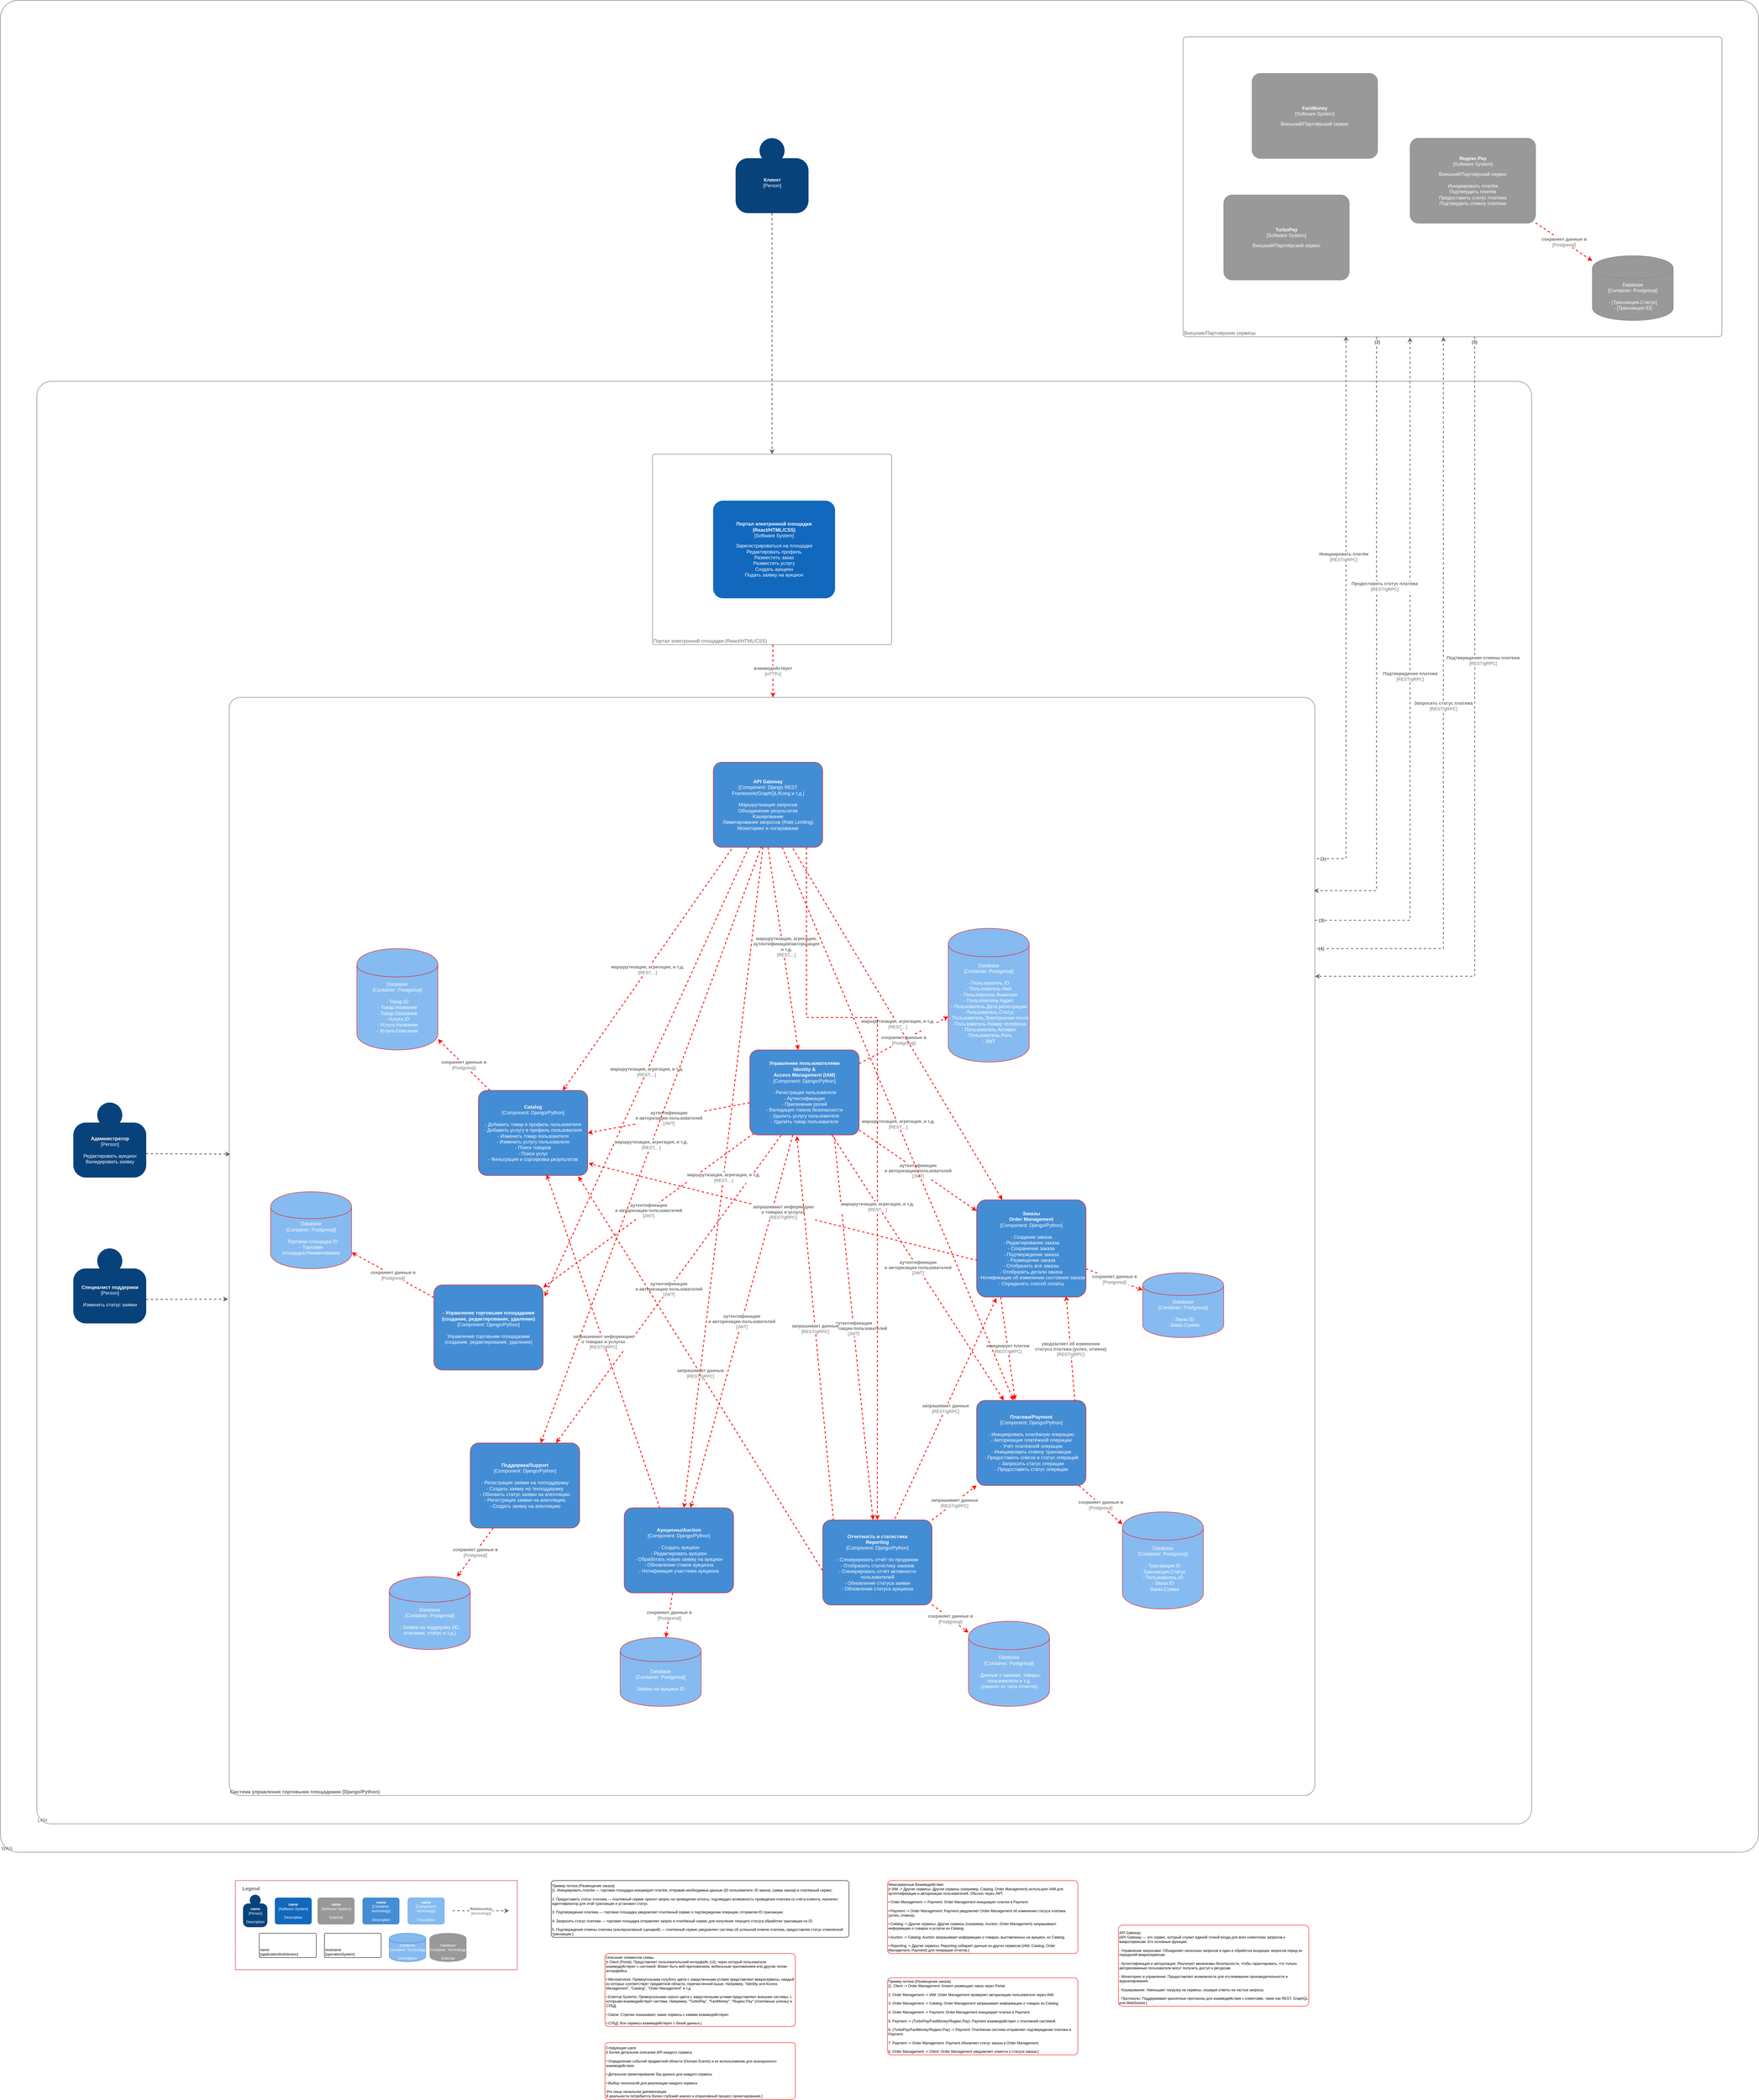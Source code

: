 <mxfile version="26.1.1">
  <diagram id="u7Ue40P1igYWKn8-QN5W" name="DF">
    <mxGraphModel dx="4444" dy="1473" grid="1" gridSize="10" guides="1" tooltips="1" connect="1" arrows="1" fold="1" page="1" pageScale="1" pageWidth="827" pageHeight="1169" math="0" shadow="0">
      <root>
        <mxCell id="0" />
        <mxCell id="1" parent="0" />
        <mxCell id="QuXKDvCDaoclGjDEPTkt-3" value="&lt;div style=&quot;text-align: left&quot;&gt;WAN&lt;/div&gt;" style="rounded=1;whiteSpace=wrap;html=1;labelBackgroundColor=none;fillColor=#ffffff;align=left;arcSize=1;verticalAlign=bottom;points=[[0.25,0,0],[0.5,0,0],[0.75,0,0],[1,0.25,0],[1,0.5,0],[1,0.75,0],[0.75,1,0],[0.5,1,0],[0.25,1,0],[0,0.75,0],[0,0.5,0],[0,0.25,0]];strokeColor=#666666;fontColor=#666666;" vertex="1" parent="1">
          <mxGeometry x="-1080" width="4340" height="4570" as="geometry" />
        </mxCell>
        <mxCell id="5wOLBuaKk1ZEPuvrAxgZ-1" value="LAN" style="rounded=1;whiteSpace=wrap;html=1;labelBackgroundColor=none;fillColor=#ffffff;align=left;arcSize=1;verticalAlign=bottom;points=[[0.25,0,0],[0.5,0,0],[0.75,0,0],[1,0.25,0],[1,0.5,0],[1,0.75,0],[0.75,1,0],[0.5,1,0],[0.25,1,0],[0,0.75,0],[0,0.5,0],[0,0.25,0]];strokeColor=#666666;fontColor=#666666;" vertex="1" parent="1">
          <mxGeometry x="-990" y="940" width="3690" height="3560" as="geometry" />
        </mxCell>
        <mxCell id="lXjd27s0cRWOLWj8aPLF-1" value="&lt;div style=&quot;text-align: left&quot;&gt;&lt;b&gt;Система управления торговыми площадками&amp;nbsp;&lt;/b&gt;&lt;span style=&quot;background-color: transparent;&quot;&gt;&lt;b&gt;(Django/Python)&lt;/b&gt;&lt;/span&gt;&lt;/div&gt;" style="rounded=1;whiteSpace=wrap;html=1;labelBackgroundColor=none;fillColor=#ffffff;align=left;arcSize=1;verticalAlign=bottom;points=[[0.25,0,0],[0.5,0,0],[0.75,0,0],[1,0.25,0],[1,0.5,0],[1,0.75,0],[0.75,1,0],[0.5,1,0],[0.25,1,0],[0,0.75,0],[0,0.5,0],[0,0.25,0]];strokeColor=#666666;fontColor=#666666;" parent="1" vertex="1">
          <mxGeometry x="-515" y="1720" width="2680" height="2710" as="geometry" />
        </mxCell>
        <mxCell id="lXjd27s0cRWOLWj8aPLF-2" style="rounded=0;orthogonalLoop=1;jettySize=auto;html=1;dashed=1;strokeColor=#666666;strokeWidth=2;fillColor=#f5f5f5;exitX=0.996;exitY=0.681;exitDx=0;exitDy=0;exitPerimeter=0;entryX=0.001;entryY=0.416;entryDx=0;entryDy=0;entryPerimeter=0;" parent="1" source="lXjd27s0cRWOLWj8aPLF-3" target="lXjd27s0cRWOLWj8aPLF-1" edge="1">
          <mxGeometry relative="1" as="geometry">
            <mxPoint x="-318.54" y="3195.08" as="sourcePoint" />
            <mxPoint x="-520" y="2796" as="targetPoint" />
          </mxGeometry>
        </mxCell>
        <object placeholders="1" c4Name="Администратор" c4Type="Person" c4Description="Редактировать аукцион&#xa;Валидировать заявку" label="&lt;b&gt;%c4Name%&lt;/b&gt;&lt;div&gt;[%c4Type%]&lt;/div&gt;&lt;br&gt;&lt;div&gt;%c4Description%&lt;/div&gt;" id="lXjd27s0cRWOLWj8aPLF-3">
          <mxCell style="html=1;dashed=0;whitespace=wrap;fillColor=#08427b;strokeColor=none;fontColor=#ffffff;shape=mxgraph.c4.person;align=center;metaEdit=1;points=[[0.5,0,0],[1,0.5,0],[1,0.75,0],[0.75,1,0],[0.5,1,0],[0.25,1,0],[0,0.75,0],[0,0.5,0]];metaData={&quot;c4Type&quot;:{&quot;editable&quot;:false}};" parent="1" vertex="1">
            <mxGeometry x="-900" y="2720" width="180" height="185" as="geometry" />
          </mxCell>
        </object>
        <object placeholders="1" c4Name="  - Управление торговыми площадками (создание, редактирование, удаление)  " c4Type="Component" c4Technology="Django/Python" c4Description="Управление торговыми площадками&#xa;(создание, редактирование, удаление)" label="&lt;b&gt;%c4Name%&lt;/b&gt;&lt;div&gt;[%c4Type%: %c4Technology%]&lt;/div&gt;&lt;br&gt;&lt;div&gt;%c4Description%&lt;/div&gt;" id="lXjd27s0cRWOLWj8aPLF-17">
          <mxCell style="rounded=1;whiteSpace=wrap;html=1;labelBackgroundColor=none;fillColor=#438DD5;fontColor=#ffffff;align=center;arcSize=10;strokeColor=#FF0000;metaEdit=1;metaData={&quot;c4Type&quot;:{&quot;editable&quot;:false}};points=[[0.25,0,0],[0.5,0,0],[0.75,0,0],[1,0.25,0],[1,0.5,0],[1,0.75,0],[0.75,1,0],[0.5,1,0],[0.25,1,0],[0,0.75,0],[0,0.5,0],[0,0.25,0]];" parent="1" vertex="1">
            <mxGeometry x="-10" y="3170" width="270" height="210" as="geometry" />
          </mxCell>
        </object>
        <object placeholders="1" c4Type="Relationship" c4Technology="Postgresql" c4Description="сохраняет данные в" label="&lt;div style=&quot;text-align: left&quot;&gt;&lt;div style=&quot;text-align: center&quot;&gt;&lt;b&gt;%c4Description%&lt;/b&gt;&lt;/div&gt;&lt;div style=&quot;text-align: center&quot;&gt;[%c4Technology%]&lt;/div&gt;&lt;/div&gt;" id="lXjd27s0cRWOLWj8aPLF-21">
          <mxCell style="edgeStyle=none;rounded=0;html=1;jettySize=auto;orthogonalLoop=1;strokeColor=#FF0000;strokeWidth=2;fontColor=#707070;jumpStyle=none;dashed=1;metaEdit=1;metaData={&quot;c4Type&quot;:{&quot;editable&quot;:false}};" parent="1" source="lXjd27s0cRWOLWj8aPLF-17" target="lXjd27s0cRWOLWj8aPLF-22" edge="1">
            <mxGeometry width="160" relative="1" as="geometry">
              <mxPoint x="165.0" y="3430" as="sourcePoint" />
              <mxPoint x="310.0" y="3720" as="targetPoint" />
            </mxGeometry>
          </mxCell>
        </object>
        <object placeholders="1" c4Type="Database" c4Technology="Postgresql" c4Description="  - Торговая площадка.ID  &#xa;  - Торговая площадка.Наименование  " label="%c4Type%&lt;div&gt;[Container:&amp;nbsp;%c4Technology%]&lt;/div&gt;&lt;br&gt;&lt;div&gt;%c4Description%&lt;/div&gt;" id="lXjd27s0cRWOLWj8aPLF-22">
          <mxCell style="shape=cylinder;whiteSpace=wrap;html=1;boundedLbl=1;rounded=0;labelBackgroundColor=none;fillColor=#85BBF0;fontSize=12;fontColor=#ffffff;align=center;strokeColor=#FF0000;metaEdit=1;points=[[0.5,0,0],[1,0.25,0],[1,0.5,0],[1,0.75,0],[0.5,1,0],[0,0.75,0],[0,0.5,0],[0,0.25,0]];metaData={&quot;c4Type&quot;:{&quot;editable&quot;:false}};" parent="1" vertex="1">
            <mxGeometry x="-413" y="2940" width="200" height="190" as="geometry" />
          </mxCell>
        </object>
        <object placeholders="1" c4Name="Аукционы/Auction" c4Type="Component" c4Technology="Django/Python" c4Description="  - Создать аукцион  &#xa;  - Редактировать аукцион  &#xa;  - Обработать новую заявку на аукцион  &#xa;  - Обновление ставок аукциона  &#xa;  - Нотификация участника аукциона  " label="&lt;b&gt;%c4Name%&lt;/b&gt;&lt;div&gt;[%c4Type%: %c4Technology%]&lt;/div&gt;&lt;br&gt;&lt;div&gt;%c4Description%&lt;/div&gt;" id="-1nUiFaByl306MKdukG--8">
          <mxCell style="rounded=1;whiteSpace=wrap;html=1;labelBackgroundColor=none;fillColor=#438DD5;fontColor=#ffffff;align=center;arcSize=10;strokeColor=#FF0000;metaEdit=1;metaData={&quot;c4Type&quot;:{&quot;editable&quot;:false}};points=[[0.25,0,0],[0.5,0,0],[0.75,0,0],[1,0.25,0],[1,0.5,0],[1,0.75,0],[0.75,1,0],[0.5,1,0],[0.25,1,0],[0,0.75,0],[0,0.5,0],[0,0.25,0]];" parent="1" vertex="1">
            <mxGeometry x="460" y="3720" width="270" height="210" as="geometry" />
          </mxCell>
        </object>
        <object placeholders="1" c4Type="Relationship" c4Technology="Postgresql" c4Description="сохраняет данные в" label="&lt;div style=&quot;text-align: left&quot;&gt;&lt;div style=&quot;text-align: center&quot;&gt;&lt;b&gt;%c4Description%&lt;/b&gt;&lt;/div&gt;&lt;div style=&quot;text-align: center&quot;&gt;[%c4Technology%]&lt;/div&gt;&lt;/div&gt;" id="-1nUiFaByl306MKdukG--9">
          <mxCell style="edgeStyle=none;rounded=0;html=1;jettySize=auto;orthogonalLoop=1;strokeColor=#FF0000;strokeWidth=2;fontColor=#707070;jumpStyle=none;dashed=1;metaEdit=1;metaData={&quot;c4Type&quot;:{&quot;editable&quot;:false}};" parent="1" source="-1nUiFaByl306MKdukG--8" target="-1nUiFaByl306MKdukG--10" edge="1">
            <mxGeometry width="160" relative="1" as="geometry">
              <mxPoint x="494.0" y="3930" as="sourcePoint" />
              <mxPoint x="639.0" y="4220" as="targetPoint" />
            </mxGeometry>
          </mxCell>
        </object>
        <object placeholders="1" c4Type="Database" c4Technology="Postgresql" c4Description="Заявка на аукцион.ID" label="%c4Type%&lt;div&gt;[Container:&amp;nbsp;%c4Technology%]&lt;/div&gt;&lt;br&gt;&lt;div&gt;%c4Description%&lt;/div&gt;" id="-1nUiFaByl306MKdukG--10">
          <mxCell style="shape=cylinder;whiteSpace=wrap;html=1;boundedLbl=1;rounded=0;labelBackgroundColor=none;fillColor=#85BBF0;fontSize=12;fontColor=#ffffff;align=center;strokeColor=#FF0000;metaEdit=1;points=[[0.5,0,0],[1,0.25,0],[1,0.5,0],[1,0.75,0],[0.5,1,0],[0,0.75,0],[0,0.5,0],[0,0.25,0]];metaData={&quot;c4Type&quot;:{&quot;editable&quot;:false}};" parent="1" vertex="1">
            <mxGeometry x="450" y="4040" width="200" height="170" as="geometry" />
          </mxCell>
        </object>
        <object placeholders="1" c4Name="Управление пользователями&#xa;Identity &amp; &#xa;Access Management (IAM)" c4Type="Component" c4Technology="Django/Python" c4Description="  - Регистрация пользователя  &#xa;  - Аутентификация  &#xa;  - Присвоение ролей  &#xa;  - Валидация токена безопасности  &#xa;  - Удалить услугу пользователя  &#xa;  - Удалить товар пользователя  " label="&lt;b&gt;%c4Name%&lt;/b&gt;&lt;div&gt;[%c4Type%: %c4Technology%]&lt;/div&gt;&lt;br&gt;&lt;div&gt;%c4Description%&lt;/div&gt;" id="-1nUiFaByl306MKdukG--18">
          <mxCell style="rounded=1;whiteSpace=wrap;html=1;labelBackgroundColor=none;fillColor=#438DD5;fontColor=#ffffff;align=center;arcSize=10;strokeColor=#FF0000;metaEdit=1;metaData={&quot;c4Type&quot;:{&quot;editable&quot;:false}};points=[[0.25,0,0],[0.5,0,0],[0.75,0,0],[1,0.25,0],[1,0.5,0],[1,0.75,0],[0.75,1,0],[0.5,1,0],[0.25,1,0],[0,0.75,0],[0,0.5,0],[0,0.25,0]];" parent="1" vertex="1">
            <mxGeometry x="770" y="2590" width="270" height="210" as="geometry" />
          </mxCell>
        </object>
        <object placeholders="1" c4Type="Relationship" c4Technology="Postgresql" c4Description="сохраняет данные в" label="&lt;div style=&quot;text-align: left&quot;&gt;&lt;div style=&quot;text-align: center&quot;&gt;&lt;b&gt;%c4Description%&lt;/b&gt;&lt;/div&gt;&lt;div style=&quot;text-align: center&quot;&gt;[%c4Technology%]&lt;/div&gt;&lt;/div&gt;" id="-1nUiFaByl306MKdukG--19">
          <mxCell style="edgeStyle=none;rounded=0;html=1;jettySize=auto;orthogonalLoop=1;strokeColor=#FF0000;strokeWidth=2;fontColor=#707070;jumpStyle=none;dashed=1;metaEdit=1;metaData={&quot;c4Type&quot;:{&quot;editable&quot;:false}};" parent="1" source="-1nUiFaByl306MKdukG--18" target="-1nUiFaByl306MKdukG--20" edge="1">
            <mxGeometry width="160" relative="1" as="geometry">
              <mxPoint x="959.0" y="3810" as="sourcePoint" />
              <mxPoint x="940" y="2740" as="targetPoint" />
            </mxGeometry>
          </mxCell>
        </object>
        <object placeholders="1" c4Type="Database" c4Technology="Postgresql" c4Description="  - Пользователь.ID  &#xa;  - Пользователь.Имя  &#xa;  - Пользователь.Фамилия  &#xa;  - Пользователь.Адрес  &#xa;  - Пользователь.Дата регистрации  &#xa;  - Пользователь.Статус  &#xa;  - Пользователь.Электронная почта  &#xa;  - Пользователь.Номер телефона  &#xa;  - Пользователь.Активен  &#xa;  - Пользователь.Роль  &#xa;  - JWT  " label="%c4Type%&lt;div&gt;[Container:&amp;nbsp;%c4Technology%]&lt;/div&gt;&lt;br&gt;&lt;div&gt;%c4Description%&lt;/div&gt;" id="-1nUiFaByl306MKdukG--20">
          <mxCell style="shape=cylinder;whiteSpace=wrap;html=1;boundedLbl=1;rounded=0;labelBackgroundColor=none;fillColor=#85BBF0;fontSize=12;fontColor=#ffffff;align=center;strokeColor=#FF0000;metaEdit=1;points=[[0.5,0,0],[1,0.25,0],[1,0.5,0],[1,0.75,0],[0.5,1,0],[0,0.75,0],[0,0.5,0],[0,0.25,0]];metaData={&quot;c4Type&quot;:{&quot;editable&quot;:false}};" parent="1" vertex="1">
            <mxGeometry x="1260" y="2290" width="200" height="330" as="geometry" />
          </mxCell>
        </object>
        <object placeholders="1" c4Name="Catalog" c4Type="Component" c4Technology="Django/Python" c4Description="  - Добавить товар в профиль пользователя  &#xa;  - Добавить услугу в профиль пользователя  &#xa;  - Изменить товар пользователя  &#xa;  - Изменить услугу пользователя  &#xa;  - Поиск товаров  &#xa;  - Поиск услуг  &#xa;  - Фильтрация и сортировка результатов  " label="&lt;b&gt;%c4Name%&lt;/b&gt;&lt;div&gt;[%c4Type%: %c4Technology%]&lt;/div&gt;&lt;br&gt;&lt;div&gt;%c4Description%&lt;/div&gt;" id="-1nUiFaByl306MKdukG--21">
          <mxCell style="rounded=1;whiteSpace=wrap;html=1;labelBackgroundColor=none;fillColor=#438DD5;fontColor=#ffffff;align=center;arcSize=10;strokeColor=#FF0000;metaEdit=1;metaData={&quot;c4Type&quot;:{&quot;editable&quot;:false}};points=[[0.25,0,0],[0.5,0,0],[0.75,0,0],[1,0.25,0],[1,0.5,0],[1,0.75,0],[0.75,1,0],[0.5,1,0],[0.25,1,0],[0,0.75,0],[0,0.5,0],[0,0.25,0]];" parent="1" vertex="1">
            <mxGeometry x="100" y="2690" width="270" height="210" as="geometry" />
          </mxCell>
        </object>
        <object placeholders="1" c4Type="Relationship" c4Technology="Postgresql" c4Description="сохраняет данные в" label="&lt;div style=&quot;text-align: left&quot;&gt;&lt;div style=&quot;text-align: center&quot;&gt;&lt;b&gt;%c4Description%&lt;/b&gt;&lt;/div&gt;&lt;div style=&quot;text-align: center&quot;&gt;[%c4Technology%]&lt;/div&gt;&lt;/div&gt;" id="-1nUiFaByl306MKdukG--22">
          <mxCell style="edgeStyle=none;rounded=0;html=1;jettySize=auto;orthogonalLoop=1;strokeColor=#FF0000;strokeWidth=2;fontColor=#707070;jumpStyle=none;dashed=1;metaEdit=1;metaData={&quot;c4Type&quot;:{&quot;editable&quot;:false}};" parent="1" source="-1nUiFaByl306MKdukG--21" target="-1nUiFaByl306MKdukG--23" edge="1">
            <mxGeometry width="160" relative="1" as="geometry">
              <mxPoint x="934.0" y="3440" as="sourcePoint" />
              <mxPoint x="1079.0" y="3730" as="targetPoint" />
            </mxGeometry>
          </mxCell>
        </object>
        <object placeholders="1" c4Type="Database" c4Technology="Postgresql" c4Description="  - Товар.ID  &#xa;  - Товар.Название  &#xa;  - Товар.Описание  &#xa;  - Услуга.ID  &#xa;  - Услуга.Название  &#xa;  - Услуга.Описание  " label="%c4Type%&lt;div&gt;[Container:&amp;nbsp;%c4Technology%]&lt;/div&gt;&lt;br&gt;&lt;div&gt;%c4Description%&lt;/div&gt;" id="-1nUiFaByl306MKdukG--23">
          <mxCell style="shape=cylinder;whiteSpace=wrap;html=1;boundedLbl=1;rounded=0;labelBackgroundColor=none;fillColor=#85BBF0;fontSize=12;fontColor=#ffffff;align=center;strokeColor=#FF0000;metaEdit=1;points=[[0.5,0,0],[1,0.25,0],[1,0.5,0],[1,0.75,0],[0.5,1,0],[0,0.75,0],[0,0.5,0],[0,0.25,0]];metaData={&quot;c4Type&quot;:{&quot;editable&quot;:false}};" parent="1" vertex="1">
            <mxGeometry x="-200" y="2340" width="200" height="250" as="geometry" />
          </mxCell>
        </object>
        <mxCell id="-1nUiFaByl306MKdukG--36" style="edgeStyle=orthogonalEdgeStyle;rounded=0;orthogonalLoop=1;jettySize=auto;html=1;exitX=0.5;exitY=1;exitDx=0;exitDy=0;exitPerimeter=0;" parent="1" edge="1">
          <mxGeometry relative="1" as="geometry">
            <mxPoint x="-210" y="4440" as="sourcePoint" />
            <mxPoint x="-210" y="4440" as="targetPoint" />
          </mxGeometry>
        </mxCell>
        <object placeholders="1" c4Name="Заказы&#xa;Order Management" c4Type="Component" c4Technology="Django/Python" c4Description="  - Создание заказа  &#xa;  - Редактирование заказа  &#xa;  - Сохранение заказа  &#xa;  - Подтверждение заказа  &#xa;  - Размещение заказа  &#xa;  - Отобразить все заказы  &#xa;  - Отобразить детали заказа  &#xa;  - Нотификация об изменении состояния заказа  &#xa;  - Определить способ оплаты" label="&lt;b&gt;%c4Name%&lt;/b&gt;&lt;div&gt;[%c4Type%: %c4Technology%]&lt;/div&gt;&lt;br&gt;&lt;div&gt;%c4Description%&lt;/div&gt;" id="-1nUiFaByl306MKdukG--37">
          <mxCell style="rounded=1;whiteSpace=wrap;html=1;labelBackgroundColor=none;fillColor=#438DD5;fontColor=#ffffff;align=center;arcSize=10;strokeColor=#FF0000;metaEdit=1;metaData={&quot;c4Type&quot;:{&quot;editable&quot;:false}};points=[[0.25,0,0],[0.5,0,0],[0.75,0,0],[1,0.25,0],[1,0.5,0],[1,0.75,0],[0.75,1,0],[0.5,1,0],[0.25,1,0],[0,0.75,0],[0,0.5,0],[0,0.25,0]];" parent="1" vertex="1">
            <mxGeometry x="1330" y="2960" width="270" height="240" as="geometry" />
          </mxCell>
        </object>
        <object placeholders="1" c4Type="Relationship" c4Technology="Postgresql" c4Description="сохраняет данные в" label="&lt;div style=&quot;text-align: left&quot;&gt;&lt;div style=&quot;text-align: center&quot;&gt;&lt;b&gt;%c4Description%&lt;/b&gt;&lt;/div&gt;&lt;div style=&quot;text-align: center&quot;&gt;[%c4Technology%]&lt;/div&gt;&lt;/div&gt;" id="-1nUiFaByl306MKdukG--38">
          <mxCell style="edgeStyle=none;rounded=0;html=1;jettySize=auto;orthogonalLoop=1;strokeColor=#FF0000;strokeWidth=2;fontColor=#707070;jumpStyle=none;dashed=1;metaEdit=1;metaData={&quot;c4Type&quot;:{&quot;editable&quot;:false}};" parent="1" source="-1nUiFaByl306MKdukG--37" target="-1nUiFaByl306MKdukG--39" edge="1">
            <mxGeometry width="160" relative="1" as="geometry">
              <mxPoint x="1789.0" y="3750" as="sourcePoint" />
              <mxPoint x="1934.0" y="4040" as="targetPoint" />
            </mxGeometry>
          </mxCell>
        </object>
        <object placeholders="1" c4Type="Database" c4Technology="Postgresql" c4Description="  - Заказ.ID  &#xa;  - Заказ.Сумма  " label="%c4Type%&lt;div&gt;[Container:&amp;nbsp;%c4Technology%]&lt;/div&gt;&lt;br&gt;&lt;div&gt;%c4Description%&lt;/div&gt;" id="-1nUiFaByl306MKdukG--39">
          <mxCell style="shape=cylinder;whiteSpace=wrap;html=1;boundedLbl=1;rounded=0;labelBackgroundColor=none;fillColor=#85BBF0;fontSize=12;fontColor=#ffffff;align=center;strokeColor=#FF0000;metaEdit=1;points=[[0.5,0,0],[1,0.25,0],[1,0.5,0],[1,0.75,0],[0.5,1,0],[0,0.75,0],[0,0.5,0],[0,0.25,0]];metaData={&quot;c4Type&quot;:{&quot;editable&quot;:false}};" parent="1" vertex="1">
            <mxGeometry x="1740" y="3140" width="200" height="160" as="geometry" />
          </mxCell>
        </object>
        <object placeholders="1" c4Name="Платежи/Payment" c4Type="Component" c4Technology="Django/Python" c4Description="  - Инициировать платёжную операцию  &#xa;  - Авторизация платёжной операции  &#xa;  - Учёт платёжной операции  &#xa;  - Инициировать отмену транзакции  &#xa;  - Предоставить список и статус операций  &#xa;  - Запросить статус операции  &#xa;  - Предоставить статус операции  " label="&lt;b&gt;%c4Name%&lt;/b&gt;&lt;div&gt;[%c4Type%: %c4Technology%]&lt;/div&gt;&lt;br&gt;&lt;div&gt;%c4Description%&lt;/div&gt;" id="-1nUiFaByl306MKdukG--40">
          <mxCell style="rounded=1;whiteSpace=wrap;html=1;labelBackgroundColor=none;fillColor=#438DD5;fontColor=#ffffff;align=center;arcSize=10;strokeColor=#FF0000;metaEdit=1;metaData={&quot;c4Type&quot;:{&quot;editable&quot;:false}};points=[[0.25,0,0],[0.5,0,0],[0.75,0,0],[1,0.25,0],[1,0.5,0],[1,0.75,0],[0.75,1,0],[0.5,1,0],[0.25,1,0],[0,0.75,0],[0,0.5,0],[0,0.25,0]];" parent="1" vertex="1">
            <mxGeometry x="1330" y="3455" width="270" height="210" as="geometry" />
          </mxCell>
        </object>
        <object placeholders="1" c4Type="Relationship" c4Technology="Postgresql" c4Description="сохраняет данные в" label="&lt;div style=&quot;text-align: left&quot;&gt;&lt;div style=&quot;text-align: center&quot;&gt;&lt;b&gt;%c4Description%&lt;/b&gt;&lt;/div&gt;&lt;div style=&quot;text-align: center&quot;&gt;[%c4Technology%]&lt;/div&gt;&lt;/div&gt;" id="-1nUiFaByl306MKdukG--41">
          <mxCell style="edgeStyle=none;rounded=0;html=1;jettySize=auto;orthogonalLoop=1;strokeColor=#FF0000;strokeWidth=2;fontColor=#707070;jumpStyle=none;dashed=1;metaEdit=1;metaData={&quot;c4Type&quot;:{&quot;editable&quot;:false}};" parent="1" source="-1nUiFaByl306MKdukG--40" target="-1nUiFaByl306MKdukG--42" edge="1">
            <mxGeometry width="160" relative="1" as="geometry">
              <mxPoint x="1609.0" y="4060" as="sourcePoint" />
              <mxPoint x="1754.0" y="4350" as="targetPoint" />
            </mxGeometry>
          </mxCell>
        </object>
        <object placeholders="1" c4Type="Database" c4Technology="Postgresql" c4Description="  - Транзакция.ID  &#xa;  - Транзакция.Статус  &#xa;  - Пользователь.ID  &#xa;  - Заказ.ID  &#xa;  - Заказ.Сумма  " label="%c4Type%&lt;div&gt;[Container:&amp;nbsp;%c4Technology%]&lt;/div&gt;&lt;br&gt;&lt;div&gt;%c4Description%&lt;/div&gt;" id="-1nUiFaByl306MKdukG--42">
          <mxCell style="shape=cylinder;whiteSpace=wrap;html=1;boundedLbl=1;rounded=0;labelBackgroundColor=none;fillColor=#85BBF0;fontSize=12;fontColor=#ffffff;align=center;strokeColor=#FF0000;metaEdit=1;points=[[0.5,0,0],[1,0.25,0],[1,0.5,0],[1,0.75,0],[0.5,1,0],[0,0.75,0],[0,0.5,0],[0,0.25,0]];metaData={&quot;c4Type&quot;:{&quot;editable&quot;:false}};" parent="1" vertex="1">
            <mxGeometry x="1690" y="3730" width="200" height="240" as="geometry" />
          </mxCell>
        </object>
        <object placeholders="1" c4Name="Отчетность и статистика&#xa;Reporting" c4Type="Component" c4Technology="Django/Python" c4Description="  - Сгенерировать отчёт по продажам  &#xa;  - Отобразить статистику заказов  &#xa;  - Сгенерировать отчёт активности пользователей  &#xa;  - Обновление статуса заявки  &#xa;  - Обновление статуса аукциона  " label="&lt;b&gt;%c4Name%&lt;/b&gt;&lt;div&gt;[%c4Type%: %c4Technology%]&lt;/div&gt;&lt;br&gt;&lt;div&gt;%c4Description%&lt;/div&gt;" id="-1nUiFaByl306MKdukG--43">
          <mxCell style="rounded=1;whiteSpace=wrap;html=1;labelBackgroundColor=none;fillColor=#438DD5;fontColor=#ffffff;align=center;arcSize=10;strokeColor=#FF0000;metaEdit=1;metaData={&quot;c4Type&quot;:{&quot;editable&quot;:false}};points=[[0.25,0,0],[0.5,0,0],[0.75,0,0],[1,0.25,0],[1,0.5,0],[1,0.75,0],[0.75,1,0],[0.5,1,0],[0.25,1,0],[0,0.75,0],[0,0.5,0],[0,0.25,0]];" parent="1" vertex="1">
            <mxGeometry x="950" y="3750" width="270" height="210" as="geometry" />
          </mxCell>
        </object>
        <object placeholders="1" c4Type="Relationship" c4Technology="Postgresql" c4Description="сохраняет данные в" label="&lt;div style=&quot;text-align: left&quot;&gt;&lt;div style=&quot;text-align: center&quot;&gt;&lt;b&gt;%c4Description%&lt;/b&gt;&lt;/div&gt;&lt;div style=&quot;text-align: center&quot;&gt;[%c4Technology%]&lt;/div&gt;&lt;/div&gt;" id="-1nUiFaByl306MKdukG--44">
          <mxCell style="edgeStyle=none;rounded=0;html=1;jettySize=auto;orthogonalLoop=1;strokeColor=#FF0000;strokeWidth=2;fontColor=#707070;jumpStyle=none;dashed=1;metaEdit=1;metaData={&quot;c4Type&quot;:{&quot;editable&quot;:false}};" parent="1" source="-1nUiFaByl306MKdukG--43" target="-1nUiFaByl306MKdukG--45" edge="1">
            <mxGeometry width="160" relative="1" as="geometry">
              <mxPoint x="1259.0" y="4060" as="sourcePoint" />
              <mxPoint x="1404.0" y="4350" as="targetPoint" />
            </mxGeometry>
          </mxCell>
        </object>
        <object placeholders="1" c4Type="Database" c4Technology="Postgresql" c4Description="  - Данные о заказах, товары, пользователи и т.д.&#xa;(зависит от типа отчетов)  " label="%c4Type%&lt;div&gt;[Container:&amp;nbsp;%c4Technology%]&lt;/div&gt;&lt;br&gt;&lt;div&gt;%c4Description%&lt;/div&gt;" id="-1nUiFaByl306MKdukG--45">
          <mxCell style="shape=cylinder;whiteSpace=wrap;html=1;boundedLbl=1;rounded=0;labelBackgroundColor=none;fillColor=#85BBF0;fontSize=12;fontColor=#ffffff;align=center;strokeColor=#FF0000;metaEdit=1;points=[[0.5,0,0],[1,0.25,0],[1,0.5,0],[1,0.75,0],[0.5,1,0],[0,0.75,0],[0,0.5,0],[0,0.25,0]];metaData={&quot;c4Type&quot;:{&quot;editable&quot;:false}};" parent="1" vertex="1">
            <mxGeometry x="1310" y="4000" width="200" height="210" as="geometry" />
          </mxCell>
        </object>
        <object placeholders="1" c4Name="Поддержка/Support" c4Type="Component" c4Technology="Django/Python" c4Description="  - Регистрация заявки на техподдержку  &#xa;  - Создать заявку на техподдержку  &#xa;  - Обновить статус заявки на апелляцию  &#xa;  - Регистрация заявки на апелляцию  &#xa;  - Создать заявку на апелляцию  " label="&lt;b&gt;%c4Name%&lt;/b&gt;&lt;div&gt;[%c4Type%: %c4Technology%]&lt;/div&gt;&lt;br&gt;&lt;div&gt;%c4Description%&lt;/div&gt;" id="-1nUiFaByl306MKdukG--46">
          <mxCell style="rounded=1;whiteSpace=wrap;html=1;labelBackgroundColor=none;fillColor=#438DD5;fontColor=#ffffff;align=center;arcSize=10;strokeColor=#FF0000;metaEdit=1;metaData={&quot;c4Type&quot;:{&quot;editable&quot;:false}};points=[[0.25,0,0],[0.5,0,0],[0.75,0,0],[1,0.25,0],[1,0.5,0],[1,0.75,0],[0.75,1,0],[0.5,1,0],[0.25,1,0],[0,0.75,0],[0,0.5,0],[0,0.25,0]];" parent="1" vertex="1">
            <mxGeometry x="80" y="3560" width="270" height="210" as="geometry" />
          </mxCell>
        </object>
        <object placeholders="1" c4Type="Relationship" c4Technology="Postgresql" c4Description="сохраняет данные в" label="&lt;div style=&quot;text-align: left&quot;&gt;&lt;div style=&quot;text-align: center&quot;&gt;&lt;b&gt;%c4Description%&lt;/b&gt;&lt;/div&gt;&lt;div style=&quot;text-align: center&quot;&gt;[%c4Technology%]&lt;/div&gt;&lt;/div&gt;" id="-1nUiFaByl306MKdukG--47">
          <mxCell style="edgeStyle=none;rounded=0;html=1;jettySize=auto;orthogonalLoop=1;strokeColor=#FF0000;strokeWidth=2;fontColor=#707070;jumpStyle=none;dashed=1;metaEdit=1;metaData={&quot;c4Type&quot;:{&quot;editable&quot;:false}};" parent="1" source="-1nUiFaByl306MKdukG--46" target="-1nUiFaByl306MKdukG--48" edge="1">
            <mxGeometry width="160" relative="1" as="geometry">
              <mxPoint x="174.0" y="3929.17" as="sourcePoint" />
              <mxPoint x="319.0" y="4219.17" as="targetPoint" />
            </mxGeometry>
          </mxCell>
        </object>
        <object placeholders="1" c4Type="Database" c4Technology="Postgresql" c4Description=" - Заявка на поддержку (ID, описание, статус и т.д.)" label="%c4Type%&lt;div&gt;[Container:&amp;nbsp;%c4Technology%]&lt;/div&gt;&lt;br&gt;&lt;div&gt;%c4Description%&lt;/div&gt;" id="-1nUiFaByl306MKdukG--48">
          <mxCell style="shape=cylinder;whiteSpace=wrap;html=1;boundedLbl=1;rounded=0;labelBackgroundColor=none;fillColor=#85BBF0;fontSize=12;fontColor=#ffffff;align=center;strokeColor=#FF0000;metaEdit=1;points=[[0.5,0,0],[1,0.25,0],[1,0.5,0],[1,0.75,0],[0.5,1,0],[0,0.75,0],[0,0.5,0],[0,0.25,0]];metaData={&quot;c4Type&quot;:{&quot;editable&quot;:false}};" parent="1" vertex="1">
            <mxGeometry x="-120" y="3890" width="200" height="180" as="geometry" />
          </mxCell>
        </object>
        <mxCell id="-1nUiFaByl306MKdukG--49" style="edgeStyle=orthogonalEdgeStyle;rounded=0;orthogonalLoop=1;jettySize=auto;html=1;exitX=0.5;exitY=1;exitDx=0;exitDy=0;exitPerimeter=0;" parent="1" source="-1nUiFaByl306MKdukG--48" target="-1nUiFaByl306MKdukG--48" edge="1">
          <mxGeometry relative="1" as="geometry" />
        </mxCell>
        <mxCell id="-1nUiFaByl306MKdukG--52" value="" style="rounded=0;whiteSpace=wrap;html=1;labelBackgroundColor=none;fillColor=#ffffff;fontColor=#000000;align=left;arcSize=5;strokeColor=#FF0000;verticalAlign=bottom;metaEdit=1;metaData={&quot;c4Type&quot;:{&quot;editable&quot;:false}};points=[[0.25,0,0],[0.5,0,0],[0.75,0,0],[1,0.25,0],[1,0.5,0],[1,0.75,0],[0.75,1,0],[0.5,1,0],[0.25,1,0],[0,0.75,0],[0,0.5,0],[0,0.25,0]];fontSize=9;" parent="1" vertex="1" connectable="0">
          <mxGeometry x="-500" y="4640" width="696" height="220" as="geometry" />
        </mxCell>
        <mxCell id="-1nUiFaByl306MKdukG--53" value="" style="rounded=2;whiteSpace=wrap;html=1;fillColor=none;strokeColor=#666666;dashed=1;dashPattern=1 2;fontColor=#666666;" parent="-1nUiFaByl306MKdukG--52" vertex="1">
          <mxGeometry width="696" height="220" as="geometry" />
        </mxCell>
        <mxCell id="-1nUiFaByl306MKdukG--54" value="Legend" style="text;html=1;strokeColor=none;fillColor=none;align=center;verticalAlign=middle;whiteSpace=wrap;rounded=0;fontStyle=1;fontColor=#666666;" parent="-1nUiFaByl306MKdukG--52" vertex="1">
          <mxGeometry x="19" y="10" width="40" height="20" as="geometry" />
        </mxCell>
        <object placeholders="1" c4Name="name" c4Type="Person" c4Description="Description" label="&lt;b style=&quot;font-size: 9px;&quot;&gt;%c4Name%&lt;/b&gt;&lt;div style=&quot;font-size: 9px;&quot;&gt;[%c4Type%]&lt;/div&gt;&lt;br style=&quot;font-size: 9px;&quot;&gt;&lt;div style=&quot;font-size: 9px;&quot;&gt;%c4Description%&lt;/div&gt;" id="-1nUiFaByl306MKdukG--55">
          <mxCell style="html=1;dashed=0;whitespace=wrap;fillColor=#08427b;strokeColor=none;fontColor=#ffffff;shape=mxgraph.c4.person;align=center;metaEdit=1;points=[[0.5,0,0],[1,0.5,0],[1,0.75,0],[0.75,1,0],[0.5,1,0],[0.25,1,0],[0,0.75,0],[0,0.5,0]];metaData={&quot;c4Type&quot;:{&quot;editable&quot;:false}};fontSize=9;" parent="-1nUiFaByl306MKdukG--52" vertex="1">
            <mxGeometry x="19" y="35" width="60" height="80" as="geometry" />
          </mxCell>
        </object>
        <object placeholders="1" c4Name="name" c4Type="Software System" c4Description="Description" label="&lt;b style=&quot;font-size: 9px;&quot;&gt;%c4Name%&lt;/b&gt;&lt;div style=&quot;font-size: 9px;&quot;&gt;[%c4Type%]&lt;/div&gt;&lt;br style=&quot;font-size: 9px;&quot;&gt;&lt;div style=&quot;font-size: 9px;&quot;&gt;%c4Description%&lt;/div&gt;" id="-1nUiFaByl306MKdukG--56">
          <mxCell style="rounded=1;whiteSpace=wrap;html=1;labelBackgroundColor=none;fillColor=#1168BD;fontColor=#ffffff;align=center;arcSize=10;strokeColor=#1168BD;metaEdit=1;metaData={&quot;c4Type&quot;:{&quot;editable&quot;:false}};points=[[0.25,0,0],[0.5,0,0],[0.75,0,0],[1,0.25,0],[1,0.5,0],[1,0.75,0],[0.75,1,0],[0.5,1,0],[0.25,1,0],[0,0.75,0],[0,0.5,0],[0,0.25,0]];fontSize=9;" parent="-1nUiFaByl306MKdukG--52" vertex="1">
            <mxGeometry x="98" y="42.5" width="90" height="65" as="geometry" />
          </mxCell>
        </object>
        <object placeholders="1" c4Name="name" c4Type="Software System" c4Description="External" label="&lt;b style=&quot;font-size: 9px;&quot;&gt;%c4Name%&lt;/b&gt;&lt;div style=&quot;font-size: 9px;&quot;&gt;[%c4Type%]&lt;/div&gt;&lt;br style=&quot;font-size: 9px;&quot;&gt;&lt;div style=&quot;font-size: 9px;&quot;&gt;%c4Description%&lt;/div&gt;" id="-1nUiFaByl306MKdukG--57">
          <mxCell style="rounded=1;whiteSpace=wrap;html=1;labelBackgroundColor=none;fillColor=#999999;fontColor=#ffffff;align=center;arcSize=10;strokeColor=#8A8A8A;metaEdit=1;metaData={&quot;c4Type&quot;:{&quot;editable&quot;:false}};points=[[0.25,0,0],[0.5,0,0],[0.75,0,0],[1,0.25,0],[1,0.5,0],[1,0.75,0],[0.75,1,0],[0.5,1,0],[0.25,1,0],[0,0.75,0],[0,0.5,0],[0,0.25,0]];fontSize=9;" parent="-1nUiFaByl306MKdukG--52" vertex="1">
            <mxGeometry x="203.5" y="42.5" width="90" height="65" as="geometry" />
          </mxCell>
        </object>
        <object placeholders="1" c4Name="name" c4Type="Component" c4Technology="technology" c4Description="Description" label="&lt;b style=&quot;font-size: 9px;&quot;&gt;%c4Name%&lt;/b&gt;&lt;div style=&quot;font-size: 9px;&quot;&gt;[%c4Type%: %c4Technology%]&lt;/div&gt;&lt;br style=&quot;font-size: 9px;&quot;&gt;&lt;div style=&quot;font-size: 9px;&quot;&gt;%c4Description%&lt;/div&gt;" id="-1nUiFaByl306MKdukG--58">
          <mxCell style="rounded=1;whiteSpace=wrap;html=1;labelBackgroundColor=none;fillColor=#85BBF0;fontColor=#ffffff;align=center;arcSize=10;strokeColor=#78A8D8;metaEdit=1;metaData={&quot;c4Type&quot;:{&quot;editable&quot;:false}};points=[[0.25,0,0],[0.5,0,0],[0.75,0,0],[1,0.25,0],[1,0.5,0],[1,0.75,0],[0.75,1,0],[0.5,1,0],[0.25,1,0],[0,0.75,0],[0,0.5,0],[0,0.25,0]];fontSize=9;" parent="-1nUiFaByl306MKdukG--52" vertex="1">
            <mxGeometry x="426" y="42.5" width="90" height="65" as="geometry" />
          </mxCell>
        </object>
        <object placeholders="1" c4Name="name" c4Type="Container" c4Technology="technology" c4Description="Description" label="&lt;b style=&quot;font-size: 9px;&quot;&gt;%c4Name%&lt;/b&gt;&lt;div style=&quot;font-size: 9px;&quot;&gt;[%c4Type%: %c4Technology%]&lt;/div&gt;&lt;br style=&quot;font-size: 9px;&quot;&gt;&lt;div style=&quot;font-size: 9px;&quot;&gt;%c4Description%&lt;/div&gt;" id="-1nUiFaByl306MKdukG--59">
          <mxCell style="rounded=1;whiteSpace=wrap;html=1;labelBackgroundColor=none;fillColor=#438DD5;fontColor=#ffffff;align=center;arcSize=10;strokeColor=#3C7FC0;metaEdit=1;metaData={&quot;c4Type&quot;:{&quot;editable&quot;:false}};points=[[0.25,0,0],[0.5,0,0],[0.75,0,0],[1,0.25,0],[1,0.5,0],[1,0.75,0],[0.75,1,0],[0.5,1,0],[0.25,1,0],[0,0.75,0],[0,0.5,0],[0,0.25,0]];fontSize=9;" parent="-1nUiFaByl306MKdukG--52" vertex="1">
            <mxGeometry x="314.5" y="42.5" width="90" height="65" as="geometry" />
          </mxCell>
        </object>
        <object placeholders="1" c4Name="name" c4Type="ExecutionEnvironment" c4Application="applicationAndVersion" label="&lt;div style=&quot;text-align: left; font-size: 9px;&quot;&gt;%c4Name%&lt;/div&gt;&lt;div style=&quot;text-align: left; font-size: 9px;&quot;&gt;[%c4Application%]&lt;/div&gt;" id="-1nUiFaByl306MKdukG--60">
          <mxCell style="rounded=1;whiteSpace=wrap;html=1;labelBackgroundColor=none;fillColor=#ffffff;fontColor=#000000;align=left;arcSize=5;strokeColor=#000000;verticalAlign=bottom;metaEdit=1;metaData={&quot;c4Type&quot;:{&quot;editable&quot;:false}};points=[[0.25,0,0],[0.5,0,0],[0.75,0,0],[1,0.25,0],[1,0.5,0],[1,0.75,0],[0.75,1,0],[0.5,1,0],[0.25,1,0],[0,0.75,0],[0,0.5,0],[0,0.25,0]];fontSize=9;" parent="-1nUiFaByl306MKdukG--52" vertex="1">
            <mxGeometry x="59" y="130" width="141" height="60" as="geometry" />
          </mxCell>
        </object>
        <object placeholders="1" c4Name="hostname" c4Type="DeploymentNode" c4OperationSystem="operationSystem" c4ScalingFactor="" label="&lt;div style=&quot;text-align: left; font-size: 9px;&quot;&gt;%c4Name%&lt;/div&gt;&lt;div style=&quot;text-align: left; font-size: 9px;&quot;&gt;[%c4OperationSystem%]&lt;/div&gt;&lt;div style=&quot;text-align: right; font-size: 9px;&quot;&gt;%c4ScalingFactor%&lt;/div&gt;" id="-1nUiFaByl306MKdukG--61">
          <mxCell style="rounded=1;whiteSpace=wrap;html=1;labelBackgroundColor=none;fillColor=#ffffff;fontColor=#000000;align=left;arcSize=5;strokeColor=#000000;verticalAlign=bottom;metaEdit=1;metaData={&quot;c4Type&quot;:{&quot;editable&quot;:false}};points=[[0.25,0,0],[0.5,0,0],[0.75,0,0],[1,0.25,0],[1,0.5,0],[1,0.75,0],[0.75,1,0],[0.5,1,0],[0.25,1,0],[0,0.75,0],[0,0.5,0],[0,0.25,0]];fontSize=9;" parent="-1nUiFaByl306MKdukG--52" vertex="1">
            <mxGeometry x="220" y="130" width="140" height="60" as="geometry" />
          </mxCell>
        </object>
        <object placeholders="1" c4Type="Database" c4Technology="Technology" c4Description="Description" label="%c4Type%&lt;div style=&quot;font-size: 9px;&quot;&gt;[Container:&amp;nbsp;%c4Technology%]&lt;/div&gt;&lt;br style=&quot;font-size: 9px;&quot;&gt;&lt;div style=&quot;font-size: 9px;&quot;&gt;%c4Description%&lt;/div&gt;" id="-1nUiFaByl306MKdukG--62">
          <mxCell style="shape=cylinder;whiteSpace=wrap;html=1;boundedLbl=1;rounded=0;labelBackgroundColor=none;fillColor=#85BBF0;fontSize=9;fontColor=#ffffff;align=center;strokeColor=#3C7FC0;metaEdit=1;points=[[0.5,0,0],[1,0.25,0],[1,0.5,0],[1,0.75,0],[0.5,1,0],[0,0.75,0],[0,0.5,0],[0,0.25,0]];metaData={&quot;c4Type&quot;:{&quot;editable&quot;:false}};" parent="-1nUiFaByl306MKdukG--52" vertex="1">
            <mxGeometry x="380" y="130" width="90" height="70" as="geometry" />
          </mxCell>
        </object>
        <object placeholders="1" c4Type="Database" c4Technology="Technology" c4Description="External" label="%c4Type%&lt;div style=&quot;font-size: 9px;&quot;&gt;[Container:&amp;nbsp;%c4Technology%]&lt;/div&gt;&lt;br style=&quot;font-size: 9px;&quot;&gt;&lt;div style=&quot;font-size: 9px;&quot;&gt;%c4Description%&lt;/div&gt;" id="-1nUiFaByl306MKdukG--63">
          <mxCell style="shape=cylinder;whiteSpace=wrap;html=1;boundedLbl=1;rounded=1;labelBackgroundColor=none;fillColor=#999999;fontSize=9;fontColor=#ffffff;align=center;strokeColor=#8A8A8A;metaEdit=1;points=[[0.5,0,0],[1,0.25,0],[1,0.5,0],[1,0.75,0],[0.5,1,0],[0,0.75,0],[0,0.5,0],[0,0.25,0]];metaData={&quot;c4Type&quot;:{&quot;editable&quot;:false}};arcSize=10;" parent="-1nUiFaByl306MKdukG--52" vertex="1">
            <mxGeometry x="480" y="130" width="90" height="70" as="geometry" />
          </mxCell>
        </object>
        <object placeholders="1" c4Type="Relationship" c4Technology="technology" c4Description="Relationship" label="&lt;div style=&quot;text-align: left; font-size: 9px;&quot;&gt;&lt;div style=&quot;text-align: center; font-size: 9px;&quot;&gt;&lt;b style=&quot;font-size: 9px;&quot;&gt;%c4Description%&lt;/b&gt;&lt;/div&gt;&lt;div style=&quot;text-align: center; font-size: 9px;&quot;&gt;[%c4Technology%]&lt;/div&gt;&lt;/div&gt;" id="-1nUiFaByl306MKdukG--64">
          <mxCell style="edgeStyle=none;rounded=0;html=1;jettySize=auto;orthogonalLoop=1;strokeColor=#707070;strokeWidth=2;fontColor=#707070;jumpStyle=none;dashed=1;metaEdit=1;metaData={&quot;c4Type&quot;:{&quot;editable&quot;:false}};fontSize=9;" parent="-1nUiFaByl306MKdukG--52" edge="1">
            <mxGeometry width="160" relative="1" as="geometry">
              <mxPoint x="536" y="74.5" as="sourcePoint" />
              <mxPoint x="676" y="74.5" as="targetPoint" />
            </mxGeometry>
          </mxCell>
        </object>
        <mxCell id="E4KHdRqNhatCpYl3Naz_-5" style="rounded=0;orthogonalLoop=1;jettySize=auto;html=1;dashed=1;strokeColor=#666666;strokeWidth=2;fillColor=#f5f5f5;exitX=0.996;exitY=0.681;exitDx=0;exitDy=0;exitPerimeter=0;entryX=-0.001;entryY=0.548;entryDx=0;entryDy=0;entryPerimeter=0;" parent="1" source="E4KHdRqNhatCpYl3Naz_-6" target="lXjd27s0cRWOLWj8aPLF-1" edge="1">
          <mxGeometry relative="1" as="geometry">
            <mxPoint x="-318.54" y="3470.08" as="sourcePoint" />
            <mxPoint x="-540" y="3457" as="targetPoint" />
          </mxGeometry>
        </mxCell>
        <object placeholders="1" c4Name="Специалист поддержки" c4Type="Person" c4Description="Изменить статус заявки" label="&lt;b&gt;%c4Name%&lt;/b&gt;&lt;div&gt;[%c4Type%]&lt;/div&gt;&lt;br&gt;&lt;div&gt;%c4Description%&lt;/div&gt;" id="E4KHdRqNhatCpYl3Naz_-6">
          <mxCell style="html=1;dashed=0;whitespace=wrap;fillColor=#08427b;strokeColor=none;fontColor=#ffffff;shape=mxgraph.c4.person;align=center;metaEdit=1;points=[[0.5,0,0],[1,0.5,0],[1,0.75,0],[0.75,1,0],[0.5,1,0],[0.25,1,0],[0,0.75,0],[0,0.5,0]];metaData={&quot;c4Type&quot;:{&quot;editable&quot;:false}};" parent="1" vertex="1">
            <mxGeometry x="-900" y="3080" width="180" height="185" as="geometry" />
          </mxCell>
        </object>
        <mxCell id="ZAAZJRJvHLS09fz2r9bL-1" style="edgeStyle=orthogonalEdgeStyle;rounded=0;orthogonalLoop=1;jettySize=auto;html=1;exitX=0.5;exitY=1;exitDx=0;exitDy=0;exitPerimeter=0;" parent="1" source="-1nUiFaByl306MKdukG--39" target="-1nUiFaByl306MKdukG--39" edge="1">
          <mxGeometry relative="1" as="geometry" />
        </mxCell>
        <object placeholders="1" c4Type="Relationship" c4Technology="JWT" c4Description="аутентификации &#xa;и авторизации пользователей" label="&lt;div style=&quot;text-align: left&quot;&gt;&lt;div style=&quot;text-align: center&quot;&gt;&lt;b&gt;%c4Description%&lt;/b&gt;&lt;/div&gt;&lt;div style=&quot;text-align: center&quot;&gt;[%c4Technology%]&lt;/div&gt;&lt;/div&gt;" id="ZAAZJRJvHLS09fz2r9bL-4">
          <mxCell style="edgeStyle=none;rounded=0;html=1;jettySize=auto;orthogonalLoop=1;strokeColor=#FF0000;strokeWidth=2;fontColor=#707070;jumpStyle=none;dashed=1;metaEdit=1;metaData={&quot;c4Type&quot;:{&quot;editable&quot;:false}};entryX=1;entryY=0.5;entryDx=0;entryDy=0;entryPerimeter=0;" parent="1" source="-1nUiFaByl306MKdukG--18" target="-1nUiFaByl306MKdukG--21" edge="1">
            <mxGeometry width="160" relative="1" as="geometry">
              <mxPoint x="610" y="2570" as="sourcePoint" />
              <mxPoint x="671" y="2488" as="targetPoint" />
            </mxGeometry>
          </mxCell>
        </object>
        <object placeholders="1" c4Type="Relationship" c4Technology="JWT" c4Description="аутентификации &#xa;и авторизации пользователей" label="&lt;div style=&quot;text-align: left&quot;&gt;&lt;div style=&quot;text-align: center&quot;&gt;&lt;b&gt;%c4Description%&lt;/b&gt;&lt;/div&gt;&lt;div style=&quot;text-align: center&quot;&gt;[%c4Technology%]&lt;/div&gt;&lt;/div&gt;" id="ZAAZJRJvHLS09fz2r9bL-5">
          <mxCell style="edgeStyle=none;rounded=0;html=1;jettySize=auto;orthogonalLoop=1;strokeColor=#FF0000;strokeWidth=2;fontColor=#707070;jumpStyle=none;dashed=1;metaEdit=1;metaData={&quot;c4Type&quot;:{&quot;editable&quot;:false}};exitX=0.036;exitY=0.981;exitDx=0;exitDy=0;exitPerimeter=0;" parent="1" source="-1nUiFaByl306MKdukG--18" target="lXjd27s0cRWOLWj8aPLF-17" edge="1">
            <mxGeometry width="160" relative="1" as="geometry">
              <mxPoint x="800" y="3020" as="sourcePoint" />
              <mxPoint x="405" y="3230" as="targetPoint" />
            </mxGeometry>
          </mxCell>
        </object>
        <object placeholders="1" c4Type="Relationship" c4Technology="JWT" c4Description="аутентификации &#xa;и авторизации пользователей" label="&lt;div style=&quot;text-align: left&quot;&gt;&lt;div style=&quot;text-align: center&quot;&gt;&lt;b&gt;%c4Description%&lt;/b&gt;&lt;/div&gt;&lt;div style=&quot;text-align: center&quot;&gt;[%c4Technology%]&lt;/div&gt;&lt;/div&gt;" id="ZAAZJRJvHLS09fz2r9bL-7">
          <mxCell style="edgeStyle=none;rounded=0;html=1;jettySize=auto;orthogonalLoop=1;strokeColor=#FF0000;strokeWidth=2;fontColor=#707070;jumpStyle=none;dashed=1;metaEdit=1;metaData={&quot;c4Type&quot;:{&quot;editable&quot;:false}};exitX=0.286;exitY=1.005;exitDx=0;exitDy=0;exitPerimeter=0;" parent="1" source="-1nUiFaByl306MKdukG--18" target="-1nUiFaByl306MKdukG--46" edge="1">
            <mxGeometry width="160" relative="1" as="geometry">
              <mxPoint x="840" y="3060" as="sourcePoint" />
              <mxPoint x="100" y="3450" as="targetPoint" />
            </mxGeometry>
          </mxCell>
        </object>
        <object placeholders="1" c4Type="Relationship" c4Technology="JWT" c4Description="аутентификации &#xa;и авторизации пользователей" label="&lt;div style=&quot;text-align: left&quot;&gt;&lt;div style=&quot;text-align: center&quot;&gt;&lt;b&gt;%c4Description%&lt;/b&gt;&lt;/div&gt;&lt;div style=&quot;text-align: center&quot;&gt;[%c4Technology%]&lt;/div&gt;&lt;/div&gt;" id="ZAAZJRJvHLS09fz2r9bL-8">
          <mxCell style="edgeStyle=none;rounded=0;html=1;jettySize=auto;orthogonalLoop=1;strokeColor=#FF0000;strokeWidth=2;fontColor=#707070;jumpStyle=none;dashed=1;metaEdit=1;metaData={&quot;c4Type&quot;:{&quot;editable&quot;:false}};" parent="1" source="-1nUiFaByl306MKdukG--18" target="-1nUiFaByl306MKdukG--8" edge="1">
            <mxGeometry width="160" relative="1" as="geometry">
              <mxPoint x="740" y="3400" as="sourcePoint" />
              <mxPoint x="270" y="3590" as="targetPoint" />
            </mxGeometry>
          </mxCell>
        </object>
        <object placeholders="1" c4Type="Relationship" c4Technology="JWT" c4Description="аутентификации &#xa;и авторизации пользователей" label="&lt;div style=&quot;text-align: left&quot;&gt;&lt;div style=&quot;text-align: center&quot;&gt;&lt;b&gt;%c4Description%&lt;/b&gt;&lt;/div&gt;&lt;div style=&quot;text-align: center&quot;&gt;[%c4Technology%]&lt;/div&gt;&lt;/div&gt;" id="ZAAZJRJvHLS09fz2r9bL-9">
          <mxCell style="edgeStyle=none;rounded=0;html=1;jettySize=auto;orthogonalLoop=1;strokeColor=#FF0000;strokeWidth=2;fontColor=#707070;jumpStyle=none;dashed=1;metaEdit=1;metaData={&quot;c4Type&quot;:{&quot;editable&quot;:false}};" parent="1" source="-1nUiFaByl306MKdukG--18" target="-1nUiFaByl306MKdukG--37" edge="1">
            <mxGeometry width="160" relative="1" as="geometry">
              <mxPoint x="920" y="3240" as="sourcePoint" />
              <mxPoint x="450" y="3430" as="targetPoint" />
            </mxGeometry>
          </mxCell>
        </object>
        <object placeholders="1" c4Type="Relationship" c4Technology="JWT" c4Description="аутентификации &#xa;и авторизации пользователей" label="&lt;div style=&quot;text-align: left&quot;&gt;&lt;div style=&quot;text-align: center&quot;&gt;&lt;b&gt;%c4Description%&lt;/b&gt;&lt;/div&gt;&lt;div style=&quot;text-align: center&quot;&gt;[%c4Technology%]&lt;/div&gt;&lt;/div&gt;" id="ZAAZJRJvHLS09fz2r9bL-10">
          <mxCell style="edgeStyle=none;rounded=0;html=1;jettySize=auto;orthogonalLoop=1;strokeColor=#FF0000;strokeWidth=2;fontColor=#707070;jumpStyle=none;dashed=1;metaEdit=1;metaData={&quot;c4Type&quot;:{&quot;editable&quot;:false}};" parent="1" source="-1nUiFaByl306MKdukG--18" target="-1nUiFaByl306MKdukG--40" edge="1">
            <mxGeometry width="160" relative="1" as="geometry">
              <mxPoint x="970" y="3330" as="sourcePoint" />
              <mxPoint x="500" y="3520" as="targetPoint" />
            </mxGeometry>
          </mxCell>
        </object>
        <object placeholders="1" c4Type="Relationship" c4Technology="JWT" c4Description="аутентификации &#xa;и авторизации пользователей" label="&lt;div style=&quot;text-align: left&quot;&gt;&lt;div style=&quot;text-align: center&quot;&gt;&lt;b&gt;%c4Description%&lt;/b&gt;&lt;/div&gt;&lt;div style=&quot;text-align: center&quot;&gt;[%c4Technology%]&lt;/div&gt;&lt;/div&gt;" id="ZAAZJRJvHLS09fz2r9bL-11">
          <mxCell style="edgeStyle=none;rounded=0;html=1;jettySize=auto;orthogonalLoop=1;strokeColor=#FF0000;strokeWidth=2;fontColor=#707070;jumpStyle=none;dashed=1;metaEdit=1;metaData={&quot;c4Type&quot;:{&quot;editable&quot;:false}};exitX=0.772;exitY=1.021;exitDx=0;exitDy=0;exitPerimeter=0;" parent="1" source="-1nUiFaByl306MKdukG--18" target="-1nUiFaByl306MKdukG--43" edge="1">
            <mxGeometry width="160" relative="1" as="geometry">
              <mxPoint x="1040" y="3330" as="sourcePoint" />
              <mxPoint x="570" y="3520" as="targetPoint" />
            </mxGeometry>
          </mxCell>
        </object>
        <object placeholders="1" c4Type="Relationship" c4Technology="REST/gRPC" c4Description="инициирует платеж" label="&lt;div style=&quot;text-align: left&quot;&gt;&lt;div style=&quot;text-align: center&quot;&gt;&lt;b&gt;%c4Description%&lt;/b&gt;&lt;/div&gt;&lt;div style=&quot;text-align: center&quot;&gt;[%c4Technology%]&lt;/div&gt;&lt;/div&gt;" id="ZAAZJRJvHLS09fz2r9bL-13">
          <mxCell style="edgeStyle=none;rounded=0;html=1;jettySize=auto;orthogonalLoop=1;strokeColor=#FF0000;strokeWidth=2;fontColor=#707070;jumpStyle=none;dashed=1;metaEdit=1;metaData={&quot;c4Type&quot;:{&quot;editable&quot;:false}};entryX=0.352;entryY=-0.007;entryDx=0;entryDy=0;entryPerimeter=0;exitX=0.22;exitY=1.001;exitDx=0;exitDy=0;exitPerimeter=0;" parent="1" source="-1nUiFaByl306MKdukG--37" target="-1nUiFaByl306MKdukG--40" edge="1">
            <mxGeometry width="160" relative="1" as="geometry">
              <mxPoint x="1100" y="3270" as="sourcePoint" />
              <mxPoint x="1335" y="3340" as="targetPoint" />
            </mxGeometry>
          </mxCell>
        </object>
        <object placeholders="1" c4Type="Relationship" c4Technology="REST/gRPC" c4Description="уведомляет об изменении &#xa;статуса платежа (успех, отмена)" label="&lt;div style=&quot;text-align: left&quot;&gt;&lt;div style=&quot;text-align: center&quot;&gt;&lt;b&gt;%c4Description%&lt;/b&gt;&lt;/div&gt;&lt;div style=&quot;text-align: center&quot;&gt;[%c4Technology%]&lt;/div&gt;&lt;/div&gt;" id="ZAAZJRJvHLS09fz2r9bL-14">
          <mxCell style="edgeStyle=none;rounded=0;html=1;jettySize=auto;orthogonalLoop=1;strokeColor=#FF0000;strokeWidth=2;fontColor=#707070;jumpStyle=none;dashed=1;metaEdit=1;metaData={&quot;c4Type&quot;:{&quot;editable&quot;:false}};exitX=0.899;exitY=0.013;exitDx=0;exitDy=0;exitPerimeter=0;entryX=0.819;entryY=0.99;entryDx=0;entryDy=0;entryPerimeter=0;" parent="1" source="-1nUiFaByl306MKdukG--40" target="-1nUiFaByl306MKdukG--37" edge="1">
            <mxGeometry width="160" relative="1" as="geometry">
              <mxPoint x="1552.61" y="3330.21" as="sourcePoint" />
              <mxPoint x="1520" y="3230" as="targetPoint" />
            </mxGeometry>
          </mxCell>
        </object>
        <object placeholders="1" c4Type="Relationship" c4Technology="REST/gRPC" c4Description="запрашивают информацию &#xa;о товарах и услугах" label="&lt;div style=&quot;text-align: left&quot;&gt;&lt;div style=&quot;text-align: center&quot;&gt;&lt;b&gt;%c4Description%&lt;/b&gt;&lt;/div&gt;&lt;div style=&quot;text-align: center&quot;&gt;[%c4Technology%]&lt;/div&gt;&lt;/div&gt;" id="ZAAZJRJvHLS09fz2r9bL-15">
          <mxCell style="edgeStyle=none;rounded=0;html=1;jettySize=auto;orthogonalLoop=1;strokeColor=#FF0000;strokeWidth=2;fontColor=#707070;jumpStyle=none;dashed=1;metaEdit=1;metaData={&quot;c4Type&quot;:{&quot;editable&quot;:false}};entryX=0.625;entryY=0.989;entryDx=0;entryDy=0;entryPerimeter=0;exitX=0.325;exitY=0.005;exitDx=0;exitDy=0;exitPerimeter=0;" parent="1" source="-1nUiFaByl306MKdukG--8" target="-1nUiFaByl306MKdukG--21" edge="1">
            <mxGeometry width="160" relative="1" as="geometry">
              <mxPoint x="570" y="3380" as="sourcePoint" />
              <mxPoint x="541" y="3499" as="targetPoint" />
            </mxGeometry>
          </mxCell>
        </object>
        <object placeholders="1" c4Type="Relationship" c4Technology="REST/gRPC" c4Description="запрашивают информацию &#xa;о товарах и услугах" label="&lt;div style=&quot;text-align: left&quot;&gt;&lt;div style=&quot;text-align: center&quot;&gt;&lt;b&gt;%c4Description%&lt;/b&gt;&lt;/div&gt;&lt;div style=&quot;text-align: center&quot;&gt;[%c4Technology%]&lt;/div&gt;&lt;/div&gt;" id="ZAAZJRJvHLS09fz2r9bL-17">
          <mxCell style="rounded=0;html=1;jettySize=auto;orthogonalLoop=1;strokeColor=#FF0000;strokeWidth=2;fontColor=#707070;jumpStyle=none;dashed=1;metaEdit=1;metaData={&quot;c4Type&quot;:{&quot;editable&quot;:false}};entryX=1.007;entryY=0.857;entryDx=0;entryDy=0;entryPerimeter=0;exitX=0.009;exitY=0.624;exitDx=0;exitDy=0;exitPerimeter=0;" parent="1" source="-1nUiFaByl306MKdukG--37" target="-1nUiFaByl306MKdukG--21" edge="1">
            <mxGeometry width="160" relative="1" as="geometry">
              <mxPoint x="1292" y="3123.376" as="sourcePoint" />
              <mxPoint x="530.0" y="3020.004" as="targetPoint" />
            </mxGeometry>
          </mxCell>
        </object>
        <object placeholders="1" c4Type="Relationship" c4Technology="REST/gRPC" c4Description="запрашивает данные" label="&lt;div style=&quot;text-align: left&quot;&gt;&lt;div style=&quot;text-align: center&quot;&gt;&lt;b&gt;%c4Description%&lt;/b&gt;&lt;/div&gt;&lt;div style=&quot;text-align: center&quot;&gt;[%c4Technology%]&lt;/div&gt;&lt;/div&gt;" id="ZAAZJRJvHLS09fz2r9bL-19">
          <mxCell style="edgeStyle=none;rounded=0;html=1;jettySize=auto;orthogonalLoop=1;strokeColor=#FF0000;strokeWidth=2;fontColor=#707070;jumpStyle=none;dashed=1;metaEdit=1;metaData={&quot;c4Type&quot;:{&quot;editable&quot;:false}};" parent="1" source="-1nUiFaByl306MKdukG--43" target="-1nUiFaByl306MKdukG--40" edge="1">
            <mxGeometry width="160" relative="1" as="geometry">
              <mxPoint x="830" y="3460" as="sourcePoint" />
              <mxPoint x="679" y="2897" as="targetPoint" />
            </mxGeometry>
          </mxCell>
        </object>
        <object placeholders="1" c4Type="Relationship" c4Technology="REST/gRPC" c4Description="запрашивает данные" label="&lt;div style=&quot;text-align: left&quot;&gt;&lt;div style=&quot;text-align: center&quot;&gt;&lt;b&gt;%c4Description%&lt;/b&gt;&lt;/div&gt;&lt;div style=&quot;text-align: center&quot;&gt;[%c4Technology%]&lt;/div&gt;&lt;/div&gt;" id="ZAAZJRJvHLS09fz2r9bL-20">
          <mxCell style="edgeStyle=none;rounded=0;html=1;jettySize=auto;orthogonalLoop=1;strokeColor=#FF0000;strokeWidth=2;fontColor=#707070;jumpStyle=none;dashed=1;metaEdit=1;metaData={&quot;c4Type&quot;:{&quot;editable&quot;:false}};entryX=0.43;entryY=1.013;entryDx=0;entryDy=0;entryPerimeter=0;exitX=0.099;exitY=0.009;exitDx=0;exitDy=0;exitPerimeter=0;" parent="1" source="-1nUiFaByl306MKdukG--43" target="-1nUiFaByl306MKdukG--18" edge="1">
            <mxGeometry width="160" relative="1" as="geometry">
              <mxPoint x="860" y="3490" as="sourcePoint" />
              <mxPoint x="942" y="3400" as="targetPoint" />
            </mxGeometry>
          </mxCell>
        </object>
        <object placeholders="1" c4Type="Relationship" c4Technology="REST/gRPC" c4Description="запрашивает данные" label="&lt;div style=&quot;text-align: left&quot;&gt;&lt;div style=&quot;text-align: center&quot;&gt;&lt;b&gt;%c4Description%&lt;/b&gt;&lt;/div&gt;&lt;div style=&quot;text-align: center&quot;&gt;[%c4Technology%]&lt;/div&gt;&lt;/div&gt;" id="ZAAZJRJvHLS09fz2r9bL-21">
          <mxCell style="edgeStyle=none;rounded=0;html=1;jettySize=auto;orthogonalLoop=1;strokeColor=#FF0000;strokeWidth=2;fontColor=#707070;jumpStyle=none;dashed=1;metaEdit=1;metaData={&quot;c4Type&quot;:{&quot;editable&quot;:false}};entryX=0.913;entryY=1.01;entryDx=0;entryDy=0;entryPerimeter=0;exitX=-0.003;exitY=0.592;exitDx=0;exitDy=0;exitPerimeter=0;" parent="1" source="-1nUiFaByl306MKdukG--43" target="-1nUiFaByl306MKdukG--21" edge="1">
            <mxGeometry width="160" relative="1" as="geometry">
              <mxPoint x="650" y="3420" as="sourcePoint" />
              <mxPoint x="573" y="2851" as="targetPoint" />
            </mxGeometry>
          </mxCell>
        </object>
        <object placeholders="1" c4Type="Relationship" c4Technology="REST/gRPC" c4Description="запрашивает данные" label="&lt;div style=&quot;text-align: left&quot;&gt;&lt;div style=&quot;text-align: center&quot;&gt;&lt;b&gt;%c4Description%&lt;/b&gt;&lt;/div&gt;&lt;div style=&quot;text-align: center&quot;&gt;[%c4Technology%]&lt;/div&gt;&lt;/div&gt;" id="ZAAZJRJvHLS09fz2r9bL-22">
          <mxCell style="rounded=0;html=1;jettySize=auto;orthogonalLoop=1;strokeColor=#FF0000;strokeWidth=2;fontColor=#707070;jumpStyle=none;dashed=1;metaEdit=1;metaData={&quot;c4Type&quot;:{&quot;editable&quot;:false}};exitX=0.66;exitY=-0.015;exitDx=0;exitDy=0;exitPerimeter=0;entryX=0.181;entryY=1.01;entryDx=0;entryDy=0;entryPerimeter=0;" parent="1" source="-1nUiFaByl306MKdukG--43" target="-1nUiFaByl306MKdukG--37" edge="1">
            <mxGeometry width="160" relative="1" as="geometry">
              <mxPoint x="870" y="3480" as="sourcePoint" />
              <mxPoint x="793" y="2911" as="targetPoint" />
            </mxGeometry>
          </mxCell>
        </object>
        <object placeholders="1" c4Name="Описание элементов схемы" c4Type="ExecutionEnvironment" c4Application="•  Client (Portal): Представляет пользовательский интерфейс (UI), через который пользователи взаимодействуют с системой. Может быть веб-приложением, мобильным приложением или другим типом интерфейса.&#xa;&#xa;•  Microservices: Прямоугольники голубого цвета с закругленными углами представляют микросервисы, каждый из которых соответствует предметной области, перечисленной выше. Например, &quot;Identity and Access Management&quot;, &quot;Catalog&quot;, &quot;Order Management&quot; и т.д.&#xa;&#xa;•  External Systems: Прямоугольники серого цвета с закругленными углами представляют внешние системы, с которыми взаимодействует система. Например, &quot;TurboPay&quot;, &quot;FastMoney&quot;, &quot;Яндекс.Pay&quot; (платежные шлюзы) и СУБД.&#xa;&#xa;•  Связи: Стрелки показывают, какие сервисы с какими взаимодействуют.&#xa;&#xa;•  СУБД: Все сервисы взаимодействуют с базой данных." label="&lt;div style=&quot;text-align: left; font-size: 9px;&quot;&gt;%c4Name%&lt;/div&gt;&lt;div style=&quot;text-align: left; font-size: 9px;&quot;&gt;[%c4Application%]&lt;/div&gt;" id="GlCzj5z77eDcviEjpdB7-2">
          <mxCell style="rounded=1;whiteSpace=wrap;html=1;labelBackgroundColor=none;fillColor=#ffffff;fontColor=#000000;align=left;arcSize=5;strokeColor=#FF0000;verticalAlign=bottom;metaEdit=1;metaData={&quot;c4Type&quot;:{&quot;editable&quot;:false}};points=[[0.25,0,0],[0.5,0,0],[0.75,0,0],[1,0.25,0],[1,0.5,0],[1,0.75,0],[0.75,1,0],[0.5,1,0],[0.25,1,0],[0,0.75,0],[0,0.5,0],[0,0.25,0]];fontSize=9;" parent="1" vertex="1">
            <mxGeometry x="412.5" y="4820" width="470" height="180" as="geometry" />
          </mxCell>
        </object>
        <object placeholders="1" c4Name="Межсервисные Взаимодействия" c4Type="ExecutionEnvironment" c4Application="•  IAM -&gt; Другие сервисы: Другие сервисы (например, Catalog, Order Management) используют IAM для аутентификации и авторизации пользователей. Обычно через JWT.&#xa;&#xa;•  Order Management -&gt; Payment: Order Management инициирует платеж в Payment.&#xa;&#xa;•  Payment -&gt; Order Management: Payment уведомляет Order Management об изменении статуса платежа (успех, отмена).&#xa;&#xa;•  Catalog -&gt; Другие сервисы: Другие сервисы (например, Auction, Order Management) запрашивают информацию о товарах и услугах из Catalog.&#xa;&#xa;•  Auction -&gt; Catalog: Auction запрашивает информацию о товарах, выставленных на аукцион, из Catalog.&#xa;&#xa;•  Reporting -&gt; Другие сервисы: Reporting собирает данные из других сервисов (IAM, Catalog, Order Management, Payment) для генерации отчетов." label="&lt;div style=&quot;text-align: left; font-size: 9px;&quot;&gt;%c4Name%&lt;/div&gt;&lt;div style=&quot;text-align: left; font-size: 9px;&quot;&gt;[%c4Application%]&lt;/div&gt;" id="GlCzj5z77eDcviEjpdB7-3">
          <mxCell style="rounded=1;whiteSpace=wrap;html=1;labelBackgroundColor=none;fillColor=#ffffff;fontColor=#000000;align=left;arcSize=5;strokeColor=#FF0000;verticalAlign=bottom;metaEdit=1;metaData={&quot;c4Type&quot;:{&quot;editable&quot;:false}};points=[[0.25,0,0],[0.5,0,0],[0.75,0,0],[1,0.25,0],[1,0.5,0],[1,0.75,0],[0.75,1,0],[0.5,1,0],[0.25,1,0],[0,0.75,0],[0,0.5,0],[0,0.25,0]];fontSize=9;" parent="1" vertex="1">
            <mxGeometry x="1110" y="4640" width="470" height="180" as="geometry" />
          </mxCell>
        </object>
        <object placeholders="1" c4Name="Пример потока (Размещение заказа)" c4Type="ExecutionEnvironment" c4Application="1. Client -&gt; Order Management: Клиент размещает заказ через Portal.&#xa;&#xa;2. Order Management -&gt; IAM: Order Management проверяет авторизацию пользователя через IAM.&#xa;&#xa;3. Order Management -&gt; Catalog: Order Management запрашивает информацию о товарах из Catalog.&#xa;&#xa;4. Order Management -&gt; Payment: Order Management инициирует платеж в Payment.&#xa;&#xa;5. Payment -&gt; (TurboPay/FastMoney/Яндекс.Pay): Payment взаимодействует с платежной системой.&#xa;&#xa;6. (TurboPay/FastMoney/Яндекс.Pay) -&gt; Payment: Платежная система отправляет подтверждение платежа в Payment.&#xa;&#xa;7. Payment -&gt; Order Management: Payment обновляет статус заказа в Order Management.&#xa;&#xa;8. Order Management -&gt; Client: Order Management уведомляет клиента о статусе заказа." label="&lt;div style=&quot;text-align: left; font-size: 9px;&quot;&gt;%c4Name%&lt;/div&gt;&lt;div style=&quot;text-align: left; font-size: 9px;&quot;&gt;[%c4Application%]&lt;/div&gt;" id="GlCzj5z77eDcviEjpdB7-4">
          <mxCell style="rounded=1;whiteSpace=wrap;html=1;labelBackgroundColor=none;fillColor=#ffffff;fontColor=#000000;align=left;arcSize=5;strokeColor=#FF0000;verticalAlign=bottom;metaEdit=1;metaData={&quot;c4Type&quot;:{&quot;editable&quot;:false}};points=[[0.25,0,0],[0.5,0,0],[0.75,0,0],[1,0.25,0],[1,0.5,0],[1,0.75,0],[0.75,1,0],[0.5,1,0],[0.25,1,0],[0,0.75,0],[0,0.5,0],[0,0.25,0]];fontSize=9;" parent="1" vertex="1">
            <mxGeometry x="1110" y="4880" width="470" height="190" as="geometry" />
          </mxCell>
        </object>
        <object placeholders="1" c4Name="Следующие шаги:" c4Type="ExecutionEnvironment" c4Application="•  Более детальное описание API каждого сервиса.&#xa;&#xa;•  Определение событий предметной области (Domain Events) и их использование для асинхронного взаимодействия.&#xa;&#xa;•  Детальное проектирование баз данных для каждого сервиса.&#xa;&#xa;•  Выбор технологий для реализации каждого сервиса.&#xa;&#xa;Это лишь начальная декомпозиция.&#xa;В реальности потребуется более глубокий анализ и итеративный процесс проектирования." label="&lt;div style=&quot;text-align: left; font-size: 9px;&quot;&gt;%c4Name%&lt;/div&gt;&lt;div style=&quot;text-align: left; font-size: 9px;&quot;&gt;[%c4Application%]&lt;/div&gt;" id="GlCzj5z77eDcviEjpdB7-5">
          <mxCell style="rounded=1;whiteSpace=wrap;html=1;labelBackgroundColor=none;fillColor=#ffffff;fontColor=#000000;align=left;arcSize=5;strokeColor=#FF0000;verticalAlign=bottom;metaEdit=1;metaData={&quot;c4Type&quot;:{&quot;editable&quot;:false}};points=[[0.25,0,0],[0.5,0,0],[0.75,0,0],[1,0.25,0],[1,0.5,0],[1,0.75,0],[0.75,1,0],[0.5,1,0],[0.25,1,0],[0,0.75,0],[0,0.5,0],[0,0.25,0]];fontSize=9;" parent="1" vertex="1">
            <mxGeometry x="412.5" y="5040" width="470" height="140" as="geometry" />
          </mxCell>
        </object>
        <mxCell id="GlCzj5z77eDcviEjpdB7-6" value="&lt;div style=&quot;text-align: left&quot;&gt;Портал электронной площадки (React/HTML/CSS)&lt;/div&gt;" style="rounded=1;whiteSpace=wrap;html=1;labelBackgroundColor=none;fillColor=#ffffff;align=left;arcSize=1;verticalAlign=bottom;points=[[0.25,0,0],[0.5,0,0],[0.75,0,0],[1,0.25,0],[1,0.5,0],[1,0.75,0],[0.75,1,0],[0.5,1,0],[0.25,1,0],[0,0.75,0],[0,0.5,0],[0,0.25,0]];strokeColor=#666666;fontColor=#666666;" parent="1" vertex="1">
          <mxGeometry x="530" y="1120" width="590" height="470" as="geometry" />
        </mxCell>
        <mxCell id="mhbhwKyJmOYHIzQodoqw-1" value="&lt;div style=&quot;text-align: left&quot;&gt;Внешние/Партнёрские сервисы&lt;/div&gt;" style="rounded=1;whiteSpace=wrap;html=1;labelBackgroundColor=none;fillColor=#ffffff;align=left;arcSize=1;verticalAlign=bottom;points=[[0.25,0,0],[0.5,0,0],[0.75,0,0],[1,0.25,0],[1,0.5,0],[1,0.75,0],[0.75,1,0],[0.5,1,0],[0.25,1,0],[0,0.75,0],[0,0.5,0],[0,0.25,0]];strokeColor=#666666;fontColor=#666666;" parent="1" vertex="1">
          <mxGeometry x="1840" y="90" width="1330" height="740" as="geometry" />
        </mxCell>
        <mxCell id="mhbhwKyJmOYHIzQodoqw-2" style="rounded=0;orthogonalLoop=1;jettySize=auto;html=1;dashed=1;strokeColor=#666666;strokeWidth=2;fillColor=#f5f5f5;exitX=0.5;exitY=1;exitDx=0;exitDy=0;exitPerimeter=0;entryX=0.5;entryY=0;entryDx=0;entryDy=0;entryPerimeter=0;" parent="1" source="mhbhwKyJmOYHIzQodoqw-3" target="GlCzj5z77eDcviEjpdB7-6" edge="1">
          <mxGeometry relative="1" as="geometry">
            <mxPoint x="1281.46" y="868.08" as="sourcePoint" />
            <mxPoint x="805.84" y="1169.28" as="targetPoint" />
          </mxGeometry>
        </mxCell>
        <object placeholders="1" c4Name="Клиент" c4Type="Person" c4Description="" label="&lt;b&gt;%c4Name%&lt;/b&gt;&lt;div&gt;[%c4Type%]&lt;/div&gt;&lt;br&gt;&lt;div&gt;%c4Description%&lt;/div&gt;" id="mhbhwKyJmOYHIzQodoqw-3">
          <mxCell style="html=1;dashed=0;whitespace=wrap;fillColor=#08427b;strokeColor=none;fontColor=#ffffff;shape=mxgraph.c4.person;align=center;metaEdit=1;points=[[0.5,0,0],[1,0.5,0],[1,0.75,0],[0.75,1,0],[0.5,1,0],[0.25,1,0],[0,0.75,0],[0,0.5,0]];metaData={&quot;c4Type&quot;:{&quot;editable&quot;:false}};" parent="1" vertex="1">
            <mxGeometry x="735" y="340" width="180" height="185" as="geometry" />
          </mxCell>
        </object>
        <object placeholders="1" c4Type="Relationship" c4Technology="HTTPs" c4Description="взаимодействует" label="&lt;div style=&quot;text-align: left&quot;&gt;&lt;div style=&quot;text-align: center&quot;&gt;&lt;b&gt;%c4Description%&lt;/b&gt;&lt;/div&gt;&lt;div style=&quot;text-align: center&quot;&gt;[%c4Technology%]&lt;/div&gt;&lt;/div&gt;" id="bgyPgQKDnKH2vW_cMlTM-5">
          <mxCell style="edgeStyle=none;rounded=0;html=1;jettySize=auto;orthogonalLoop=1;strokeColor=#FF0000;strokeWidth=2;fontColor=#707070;jumpStyle=none;dashed=1;metaEdit=1;metaData={&quot;c4Type&quot;:{&quot;editable&quot;:false}};entryX=0.503;entryY=0.001;entryDx=0;entryDy=0;entryPerimeter=0;" parent="1" edge="1">
            <mxGeometry width="160" relative="1" as="geometry">
              <mxPoint x="827" y="1590" as="sourcePoint" />
              <mxPoint x="827.24" y="1720" as="targetPoint" />
            </mxGeometry>
          </mxCell>
        </object>
        <object placeholders="1" c4Type="Relationship" c4Technology="REST/gRPC" c4Description="Инициировать платёж" label="&lt;div style=&quot;text-align: left&quot;&gt;&lt;div style=&quot;text-align: center&quot;&gt;&lt;b&gt;%c4Description%&lt;/b&gt;&lt;/div&gt;&lt;div style=&quot;text-align: center&quot;&gt;[%c4Technology%]&lt;/div&gt;&lt;/div&gt;" id="rK3JbkVl7cfiDcKlpzT6-2">
          <mxCell style="rounded=0;html=1;jettySize=auto;orthogonalLoop=1;strokeColor=#707070;strokeWidth=2;fontColor=#707070;jumpStyle=none;dashed=1;metaEdit=1;metaData={&quot;c4Type&quot;:{&quot;editable&quot;:false}};entryX=0.303;entryY=0.998;entryDx=0;entryDy=0;entryPerimeter=0;edgeStyle=orthogonalEdgeStyle;" parent="1" edge="1" target="mhbhwKyJmOYHIzQodoqw-1">
            <mxGeometry x="0.2" y="6" width="160" relative="1" as="geometry">
              <mxPoint x="2170" y="2118" as="sourcePoint" />
              <mxPoint x="2241.62" y="1520.0" as="targetPoint" />
              <mxPoint as="offset" />
              <Array as="points">
                <mxPoint x="2242" y="2118" />
                <mxPoint x="2242" y="829" />
              </Array>
            </mxGeometry>
          </mxCell>
        </object>
        <mxCell id="rISz16jLjll1YN7Ihpcs-1" value="(1)" style="edgeLabel;html=1;align=center;verticalAlign=middle;resizable=0;points=[];" vertex="1" connectable="0" parent="rK3JbkVl7cfiDcKlpzT6-2">
          <mxGeometry x="-0.994" y="-2" relative="1" as="geometry">
            <mxPoint x="11" y="-2" as="offset" />
          </mxGeometry>
        </mxCell>
        <object placeholders="1" c4Type="Relationship" c4Technology="REST/gRPC" c4Description="Подтверждение платежа" label="&lt;div style=&quot;text-align: left&quot;&gt;&lt;div style=&quot;text-align: center&quot;&gt;&lt;b&gt;%c4Description%&lt;/b&gt;&lt;/div&gt;&lt;div style=&quot;text-align: center&quot;&gt;[%c4Technology%]&lt;/div&gt;&lt;/div&gt;" id="TCfMkZMmbWpox6yHtIR9-1">
          <mxCell style="rounded=0;html=1;jettySize=auto;orthogonalLoop=1;strokeColor=#707070;strokeWidth=2;fontColor=#707070;jumpStyle=none;dashed=1;metaEdit=1;metaData={&quot;c4Type&quot;:{&quot;editable&quot;:false}};entryX=0.421;entryY=1.002;entryDx=0;entryDy=0;entryPerimeter=0;edgeStyle=orthogonalEdgeStyle;exitX=1;exitY=0.203;exitDx=0;exitDy=0;exitPerimeter=0;" parent="1" source="lXjd27s0cRWOLWj8aPLF-1" edge="1" target="mhbhwKyJmOYHIzQodoqw-1">
            <mxGeometry width="160" relative="1" as="geometry">
              <mxPoint x="2180" y="2222.803" as="sourcePoint" />
              <mxPoint x="2399.38" y="1520.0" as="targetPoint" />
              <Array as="points">
                <mxPoint x="2400" y="2270" />
              </Array>
            </mxGeometry>
          </mxCell>
        </object>
        <mxCell id="rISz16jLjll1YN7Ihpcs-2" value="(3)" style="edgeLabel;html=1;align=center;verticalAlign=middle;resizable=0;points=[];" vertex="1" connectable="0" parent="TCfMkZMmbWpox6yHtIR9-1">
          <mxGeometry x="-0.953" y="-2" relative="1" as="geometry">
            <mxPoint x="-24" y="-2" as="offset" />
          </mxGeometry>
        </mxCell>
        <object placeholders="1" c4Type="Relationship" c4Technology="REST/gRPC" c4Description="Запросить статус платежа" label="&lt;div style=&quot;text-align: left&quot;&gt;&lt;div style=&quot;text-align: center&quot;&gt;&lt;b&gt;%c4Description%&lt;/b&gt;&lt;/div&gt;&lt;div style=&quot;text-align: center&quot;&gt;[%c4Technology%]&lt;/div&gt;&lt;/div&gt;" id="TCfMkZMmbWpox6yHtIR9-2">
          <mxCell style="rounded=0;html=1;jettySize=auto;orthogonalLoop=1;strokeColor=#707070;strokeWidth=2;fontColor=#707070;jumpStyle=none;dashed=1;metaEdit=1;metaData={&quot;c4Type&quot;:{&quot;editable&quot;:false}};edgeStyle=orthogonalEdgeStyle;entryX=0.483;entryY=1;entryDx=0;entryDy=0;entryPerimeter=0;" parent="1" edge="1" target="mhbhwKyJmOYHIzQodoqw-1">
            <mxGeometry width="160" relative="1" as="geometry">
              <mxPoint x="2170" y="2340" as="sourcePoint" />
              <mxPoint x="2482" y="840" as="targetPoint" />
              <Array as="points">
                <mxPoint x="2482" y="2340" />
              </Array>
            </mxGeometry>
          </mxCell>
        </object>
        <mxCell id="rISz16jLjll1YN7Ihpcs-4" value="(4)" style="edgeLabel;html=1;align=center;verticalAlign=middle;resizable=0;points=[];" vertex="1" connectable="0" parent="TCfMkZMmbWpox6yHtIR9-2">
          <mxGeometry x="-0.992" y="1" relative="1" as="geometry">
            <mxPoint x="3" y="1" as="offset" />
          </mxGeometry>
        </mxCell>
        <object placeholders="1" c4Type="Relationship" c4Technology="REST/gRPC" c4Description="Подтверждение отмены платежа" label="&lt;div style=&quot;text-align: left&quot;&gt;&lt;div style=&quot;text-align: center&quot;&gt;&lt;b&gt;%c4Description%&lt;/b&gt;&lt;/div&gt;&lt;div style=&quot;text-align: center&quot;&gt;[%c4Technology%]&lt;/div&gt;&lt;/div&gt;" id="TCfMkZMmbWpox6yHtIR9-6">
          <mxCell style="rounded=0;html=1;jettySize=auto;orthogonalLoop=1;strokeColor=#707070;strokeWidth=2;fontColor=#707070;jumpStyle=none;dashed=1;metaEdit=1;metaData={&quot;c4Type&quot;:{&quot;editable&quot;:false}};edgeStyle=elbowEdgeStyle;entryX=1;entryY=0.254;entryDx=0;entryDy=0;entryPerimeter=0;" parent="1" edge="1" target="lXjd27s0cRWOLWj8aPLF-1" source="mhbhwKyJmOYHIzQodoqw-1">
            <mxGeometry x="-0.19" y="20" width="160" relative="1" as="geometry">
              <mxPoint x="2559.64" y="1520" as="sourcePoint" />
              <mxPoint x="2160" y="2360" as="targetPoint" />
              <Array as="points">
                <mxPoint x="2559.64" y="2600" />
              </Array>
              <mxPoint as="offset" />
            </mxGeometry>
          </mxCell>
        </object>
        <object placeholders="1" c4Type="Relationship" c4Technology="REST/gRPC" c4Description="Предоставить статус платежа" label="&lt;div style=&quot;text-align: left&quot;&gt;&lt;div style=&quot;text-align: center&quot;&gt;&lt;b&gt;%c4Description%&lt;/b&gt;&lt;/div&gt;&lt;div style=&quot;text-align: center&quot;&gt;[%c4Technology%]&lt;/div&gt;&lt;/div&gt;" id="5F8v0zjz3c7mC0JlFiRr-1">
          <mxCell style="rounded=0;html=1;jettySize=auto;orthogonalLoop=1;strokeColor=#707070;strokeWidth=2;fontColor=#707070;jumpStyle=none;dashed=1;metaEdit=1;metaData={&quot;c4Type&quot;:{&quot;editable&quot;:false}};edgeStyle=elbowEdgeStyle;entryX=0.999;entryY=0.176;entryDx=0;entryDy=0;entryPerimeter=0;exitX=0.359;exitY=1;exitDx=0;exitDy=0;exitPerimeter=0;" parent="1" target="lXjd27s0cRWOLWj8aPLF-1" edge="1" source="mhbhwKyJmOYHIzQodoqw-1">
            <mxGeometry x="-0.19" y="20" width="160" relative="1" as="geometry">
              <mxPoint x="2320" y="827" as="sourcePoint" />
              <mxPoint x="2170" y="2200" as="targetPoint" />
              <Array as="points">
                <mxPoint x="2317.32" y="1824.48" />
              </Array>
              <mxPoint as="offset" />
            </mxGeometry>
          </mxCell>
        </object>
        <object placeholders="1" c4Name="TurboPay" c4Type="Software System" c4Description="Внешний/Партнёрский сервис" label="&lt;b style=&quot;font-size: 12px;&quot;&gt;%c4Name%&lt;/b&gt;&lt;div style=&quot;font-size: 12px;&quot;&gt;[%c4Type%]&lt;/div&gt;&lt;br style=&quot;font-size: 12px;&quot;&gt;&lt;div style=&quot;font-size: 12px;&quot;&gt;%c4Description%&lt;/div&gt;" id="lckXj2G931PcxYC4up75-15">
          <mxCell style="rounded=1;whiteSpace=wrap;html=1;labelBackgroundColor=none;fillColor=#999999;fontColor=#ffffff;align=center;arcSize=10;strokeColor=#8A8A8A;metaEdit=1;metaData={&quot;c4Type&quot;:{&quot;editable&quot;:false}};points=[[0.25,0,0],[0.5,0,0],[0.75,0,0],[1,0.25,0],[1,0.5,0],[1,0.75,0],[0.75,1,0],[0.5,1,0],[0.25,1,0],[0,0.75,0],[0,0.5,0],[0,0.25,0]];fontSize=9;" vertex="1" parent="1">
            <mxGeometry x="1940" y="480" width="310" height="210" as="geometry" />
          </mxCell>
        </object>
        <object placeholders="1" c4Name="FastMoney" c4Type="Software System" c4Description="Внешний/Партнёрский сервис" label="&lt;b style=&quot;font-size: 12px;&quot;&gt;%c4Name%&lt;/b&gt;&lt;div style=&quot;font-size: 12px;&quot;&gt;[%c4Type%]&lt;/div&gt;&lt;br style=&quot;font-size: 12px;&quot;&gt;&lt;div style=&quot;font-size: 12px;&quot;&gt;%c4Description%&lt;/div&gt;" id="lckXj2G931PcxYC4up75-16">
          <mxCell style="rounded=1;whiteSpace=wrap;html=1;labelBackgroundColor=none;fillColor=#999999;fontColor=#ffffff;align=center;arcSize=10;strokeColor=#8A8A8A;metaEdit=1;metaData={&quot;c4Type&quot;:{&quot;editable&quot;:false}};points=[[0.25,0,0],[0.5,0,0],[0.75,0,0],[1,0.25,0],[1,0.5,0],[1,0.75,0],[0.75,1,0],[0.5,1,0],[0.25,1,0],[0,0.75,0],[0,0.5,0],[0,0.25,0]];fontSize=9;" vertex="1" parent="1">
            <mxGeometry x="2010" y="180" width="310" height="210" as="geometry" />
          </mxCell>
        </object>
        <object placeholders="1" c4Name="Яндекс.Pay" c4Type="Software System" c4Description="Внешний/Партнёрский сервис&#xa;&#xa;Инициировать платёж&#xa;Подтвердить платёж&#xa;Предоставить статус платежа&#xa;Подтвердить отмену платежа" label="&lt;b style=&quot;font-size: 12px;&quot;&gt;%c4Name%&lt;/b&gt;&lt;div style=&quot;font-size: 12px;&quot;&gt;[%c4Type%]&lt;/div&gt;&lt;br style=&quot;font-size: 12px;&quot;&gt;&lt;div style=&quot;font-size: 12px;&quot;&gt;%c4Description%&lt;/div&gt;" id="lckXj2G931PcxYC4up75-17">
          <mxCell style="rounded=1;whiteSpace=wrap;html=1;labelBackgroundColor=none;fillColor=#999999;fontColor=#ffffff;align=center;arcSize=10;strokeColor=#8A8A8A;metaEdit=1;metaData={&quot;c4Type&quot;:{&quot;editable&quot;:false}};points=[[0.25,0,0],[0.5,0,0],[0.75,0,0],[1,0.25,0],[1,0.5,0],[1,0.75,0],[0.75,1,0],[0.5,1,0],[0.25,1,0],[0,0.75,0],[0,0.5,0],[0,0.25,0]];fontSize=9;" vertex="1" parent="1">
            <mxGeometry x="2400" y="340" width="310" height="210" as="geometry" />
          </mxCell>
        </object>
        <object placeholders="1" c4Name="Портал электронной площадки&#xa;(React/HTML/CSS)" c4Type="Software System" c4Description="Зарегистрироваться на площадке&#xa;    Редактировать профиль&#xa;    Разместить заказ&#xa;    Разместить услугу&#xa;    Создать аукцион&#xa;    Подать заявку на аукцион" label="&lt;b style=&quot;font-size: 12px;&quot;&gt;%c4Name%&lt;/b&gt;&lt;div style=&quot;font-size: 12px;&quot;&gt;[%c4Type%]&lt;/div&gt;&lt;br style=&quot;font-size: 12px;&quot;&gt;&lt;div style=&quot;font-size: 12px;&quot;&gt;%c4Description%&lt;/div&gt;" id="lckXj2G931PcxYC4up75-18">
          <mxCell style="rounded=1;whiteSpace=wrap;html=1;labelBackgroundColor=none;fillColor=#1168BD;fontColor=#ffffff;align=center;arcSize=10;strokeColor=#1168BD;metaEdit=1;metaData={&quot;c4Type&quot;:{&quot;editable&quot;:false}};points=[[0.25,0,0],[0.5,0,0],[0.75,0,0],[1,0.25,0],[1,0.5,0],[1,0.75,0],[0.75,1,0],[0.5,1,0],[0.25,1,0],[0,0.75,0],[0,0.5,0],[0,0.25,0]];fontSize=9;" vertex="1" parent="1">
            <mxGeometry x="680" y="1235" width="300" height="240" as="geometry" />
          </mxCell>
        </object>
        <object placeholders="1" c4Name="API Gateway" c4Type="Component" c4Technology="Django REST Framework/GraphQL/Kong и т.д." c4Description="Маршрутизация запросов&#xa;Объединение результатов&#xa;Кэширование&#xa;Лимитирование запросов (Rate Limiting)&#xa;Мониторинг и логирование" label="&lt;b&gt;%c4Name%&lt;/b&gt;&lt;div&gt;[%c4Type%: %c4Technology%]&lt;/div&gt;&lt;br&gt;&lt;div&gt;%c4Description%&lt;/div&gt;" id="lckXj2G931PcxYC4up75-19">
          <mxCell style="rounded=1;whiteSpace=wrap;html=1;labelBackgroundColor=none;fillColor=#438DD5;fontColor=#ffffff;align=center;arcSize=10;strokeColor=#FF0000;metaEdit=1;metaData={&quot;c4Type&quot;:{&quot;editable&quot;:false}};points=[[0.25,0,0],[0.5,0,0],[0.75,0,0],[1,0.25,0],[1,0.5,0],[1,0.75,0],[0.75,1,0],[0.5,1,0],[0.25,1,0],[0,0.75,0],[0,0.5,0],[0,0.25,0]];" vertex="1" parent="1">
            <mxGeometry x="680" y="1880" width="270" height="210" as="geometry" />
          </mxCell>
        </object>
        <object placeholders="1" c4Type="Relationship" c4Technology="REST,..." c4Description="маршрутизация, агрегация, и т.д." label="&lt;div style=&quot;text-align: left&quot;&gt;&lt;div style=&quot;text-align: center&quot;&gt;&lt;b&gt;%c4Description%&lt;/b&gt;&lt;/div&gt;&lt;div style=&quot;text-align: center&quot;&gt;[%c4Technology%]&lt;/div&gt;&lt;/div&gt;" id="lckXj2G931PcxYC4up75-20">
          <mxCell style="edgeStyle=none;rounded=0;html=1;jettySize=auto;orthogonalLoop=1;strokeColor=#FF0000;strokeWidth=2;fontColor=#707070;jumpStyle=none;dashed=1;metaEdit=1;metaData={&quot;c4Type&quot;:{&quot;editable&quot;:false}};exitX=0.167;exitY=1.02;exitDx=0;exitDy=0;exitPerimeter=0;" edge="1" parent="1" source="lckXj2G931PcxYC4up75-19" target="-1nUiFaByl306MKdukG--21">
            <mxGeometry width="160" relative="1" as="geometry">
              <mxPoint x="800" y="2070" as="sourcePoint" />
              <mxPoint x="560" y="2410" as="targetPoint" />
            </mxGeometry>
          </mxCell>
        </object>
        <object placeholders="1" c4Type="Relationship" c4Technology="REST,..." c4Description="маршрутизация, агрегация, и т.д." label="&lt;div style=&quot;text-align: left&quot;&gt;&lt;div style=&quot;text-align: center&quot;&gt;&lt;b&gt;%c4Description%&lt;/b&gt;&lt;/div&gt;&lt;div style=&quot;text-align: center&quot;&gt;[%c4Technology%]&lt;/div&gt;&lt;/div&gt;" id="lckXj2G931PcxYC4up75-22">
          <mxCell style="edgeStyle=none;rounded=0;html=1;jettySize=auto;orthogonalLoop=1;strokeColor=#FF0000;strokeWidth=2;fontColor=#707070;jumpStyle=none;dashed=1;metaEdit=1;metaData={&quot;c4Type&quot;:{&quot;editable&quot;:false}};entryX=1.013;entryY=0.136;entryDx=0;entryDy=0;entryPerimeter=0;" edge="1" parent="1" source="lckXj2G931PcxYC4up75-19" target="lXjd27s0cRWOLWj8aPLF-17">
            <mxGeometry width="160" relative="1" as="geometry">
              <mxPoint x="760" y="2060" as="sourcePoint" />
              <mxPoint x="520" y="2400" as="targetPoint" />
            </mxGeometry>
          </mxCell>
        </object>
        <object placeholders="1" c4Type="Relationship" c4Technology="REST,..." c4Description="маршрутизация, агрегация,&#xa;аутентификация/авторизация&#xa;и т.д." label="&lt;div style=&quot;text-align: left&quot;&gt;&lt;div style=&quot;text-align: center&quot;&gt;&lt;b&gt;%c4Description%&lt;/b&gt;&lt;/div&gt;&lt;div style=&quot;text-align: center&quot;&gt;[%c4Technology%]&lt;/div&gt;&lt;/div&gt;" id="lckXj2G931PcxYC4up75-23">
          <mxCell style="edgeStyle=none;rounded=0;html=1;jettySize=auto;orthogonalLoop=1;strokeColor=#FF0000;strokeWidth=2;fontColor=#707070;jumpStyle=none;dashed=1;metaEdit=1;metaData={&quot;c4Type&quot;:{&quot;editable&quot;:false}};exitX=0.5;exitY=1;exitDx=0;exitDy=0;exitPerimeter=0;" edge="1" parent="1" source="lckXj2G931PcxYC4up75-19" target="-1nUiFaByl306MKdukG--18">
            <mxGeometry x="-0.014" y="8" width="160" relative="1" as="geometry">
              <mxPoint x="880" y="2070" as="sourcePoint" />
              <mxPoint x="640" y="2410" as="targetPoint" />
              <mxPoint as="offset" />
            </mxGeometry>
          </mxCell>
        </object>
        <object placeholders="1" c4Type="Relationship" c4Technology="REST,..." c4Description="маршрутизация, агрегация, и т.д." label="&lt;div style=&quot;text-align: left&quot;&gt;&lt;div style=&quot;text-align: center&quot;&gt;&lt;b&gt;%c4Description%&lt;/b&gt;&lt;/div&gt;&lt;div style=&quot;text-align: center&quot;&gt;[%c4Technology%]&lt;/div&gt;&lt;/div&gt;" id="lckXj2G931PcxYC4up75-24">
          <mxCell style="edgeStyle=none;rounded=0;html=1;jettySize=auto;orthogonalLoop=1;strokeColor=#FF0000;strokeWidth=2;fontColor=#707070;jumpStyle=none;dashed=1;metaEdit=1;metaData={&quot;c4Type&quot;:{&quot;editable&quot;:false}};exitX=0.728;exitY=1.015;exitDx=0;exitDy=0;exitPerimeter=0;" edge="1" parent="1" source="lckXj2G931PcxYC4up75-19" target="-1nUiFaByl306MKdukG--37">
            <mxGeometry width="160" relative="1" as="geometry">
              <mxPoint x="915" y="2060" as="sourcePoint" />
              <mxPoint x="675" y="2400" as="targetPoint" />
            </mxGeometry>
          </mxCell>
        </object>
        <object placeholders="1" c4Type="Relationship" c4Technology="REST,..." c4Description="маршрутизация, агрегация, и т.д." label="&lt;div style=&quot;text-align: left&quot;&gt;&lt;div style=&quot;text-align: center&quot;&gt;&lt;b&gt;%c4Description%&lt;/b&gt;&lt;/div&gt;&lt;div style=&quot;text-align: center&quot;&gt;[%c4Technology%]&lt;/div&gt;&lt;/div&gt;" id="lckXj2G931PcxYC4up75-25">
          <mxCell style="edgeStyle=none;rounded=0;html=1;jettySize=auto;orthogonalLoop=1;strokeColor=#FF0000;strokeWidth=2;fontColor=#707070;jumpStyle=none;dashed=1;metaEdit=1;metaData={&quot;c4Type&quot;:{&quot;editable&quot;:false}};exitX=0.63;exitY=1;exitDx=0;exitDy=0;exitPerimeter=0;" edge="1" parent="1" source="lckXj2G931PcxYC4up75-19" target="-1nUiFaByl306MKdukG--40">
            <mxGeometry width="160" relative="1" as="geometry">
              <mxPoint x="880" y="2150" as="sourcePoint" />
              <mxPoint x="640" y="2490" as="targetPoint" />
            </mxGeometry>
          </mxCell>
        </object>
        <object placeholders="1" c4Type="Relationship" c4Technology="REST,..." c4Description="маршрутизация, агрегация, и т.д." label="&lt;div style=&quot;text-align: left&quot;&gt;&lt;div style=&quot;text-align: center&quot;&gt;&lt;b&gt;%c4Description%&lt;/b&gt;&lt;/div&gt;&lt;div style=&quot;text-align: center&quot;&gt;[%c4Technology%]&lt;/div&gt;&lt;/div&gt;" id="lckXj2G931PcxYC4up75-26">
          <mxCell style="edgeStyle=none;rounded=0;html=1;jettySize=auto;orthogonalLoop=1;strokeColor=#FF0000;strokeWidth=2;fontColor=#707070;jumpStyle=none;dashed=1;metaEdit=1;metaData={&quot;c4Type&quot;:{&quot;editable&quot;:false}};exitX=0.44;exitY=0.988;exitDx=0;exitDy=0;exitPerimeter=0;" edge="1" parent="1" source="lckXj2G931PcxYC4up75-19" target="-1nUiFaByl306MKdukG--46">
            <mxGeometry width="160" relative="1" as="geometry">
              <mxPoint x="780" y="2070" as="sourcePoint" />
              <mxPoint x="540" y="2410" as="targetPoint" />
            </mxGeometry>
          </mxCell>
        </object>
        <object placeholders="1" c4Type="Relationship" c4Technology="REST,..." c4Description="маршрутизация, агрегация, и т.д." label="&lt;div style=&quot;text-align: left&quot;&gt;&lt;div style=&quot;text-align: center&quot;&gt;&lt;b&gt;%c4Description%&lt;/b&gt;&lt;/div&gt;&lt;div style=&quot;text-align: center&quot;&gt;[%c4Technology%]&lt;/div&gt;&lt;/div&gt;" id="lckXj2G931PcxYC4up75-27">
          <mxCell style="edgeStyle=orthogonalEdgeStyle;rounded=0;html=1;jettySize=auto;orthogonalLoop=1;strokeColor=#FF0000;strokeWidth=2;fontColor=#707070;jumpStyle=none;dashed=1;metaEdit=1;metaData={&quot;c4Type&quot;:{&quot;editable&quot;:false}};" edge="1" parent="1" source="lckXj2G931PcxYC4up75-19" target="-1nUiFaByl306MKdukG--43">
            <mxGeometry x="0.157" width="160" relative="1" as="geometry">
              <mxPoint x="936.74" y="2070" as="sourcePoint" />
              <mxPoint x="1210" y="3704" as="targetPoint" />
              <Array as="points">
                <mxPoint x="910" y="2510" />
                <mxPoint x="1085" y="2510" />
              </Array>
              <mxPoint as="offset" />
            </mxGeometry>
          </mxCell>
        </object>
        <object placeholders="1" c4Type="Relationship" c4Technology="REST,..." c4Description="маршрутизация, агрегация, и т.д." label="&lt;div style=&quot;text-align: left&quot;&gt;&lt;div style=&quot;text-align: center&quot;&gt;&lt;b&gt;%c4Description%&lt;/b&gt;&lt;/div&gt;&lt;div style=&quot;text-align: center&quot;&gt;[%c4Technology%]&lt;/div&gt;&lt;/div&gt;" id="lckXj2G931PcxYC4up75-28">
          <mxCell style="edgeStyle=none;rounded=0;html=1;jettySize=auto;orthogonalLoop=1;strokeColor=#FF0000;strokeWidth=2;fontColor=#707070;jumpStyle=none;dashed=1;metaEdit=1;metaData={&quot;c4Type&quot;:{&quot;editable&quot;:false}};" edge="1" parent="1" source="lckXj2G931PcxYC4up75-19" target="-1nUiFaByl306MKdukG--8">
            <mxGeometry width="160" relative="1" as="geometry">
              <mxPoint x="820" y="2050" as="sourcePoint" />
              <mxPoint x="580" y="2390" as="targetPoint" />
            </mxGeometry>
          </mxCell>
        </object>
        <object placeholders="1" c4Name="Пример потока (Размещение заказа)" c4Type="ExecutionEnvironment" c4Application="1. Инициировать платёж — торговая площадка инициирует платёж, отправив необходимые данные (ID пользователя, ID заказа, сумма заказа) в платёжный сервис.&#xa;&#xa;2. Предоставить статус платежа — платёжный сервис принял запрос на проведение оплаты, подтвердил возможность проведения платежа со счёта клиента, назначил идентификатор для этой транзакции и установил статус.&#xa;&#xa;3. Подтверждение платежа — торговая площадка уведомляет платёжный сервис о подтверждении операции, отправляя ID транзакции.&#xa;&#xa;4. Запросить статус платежа — торговая площадка отправляет запрос в платёжный сервис для получения текущего статуса обработки транзакции по ID.&#xa;&#xa;5. Подтверждение отмены платежа (альтернативный сценарий) — платёжный сервис уведомляет систему об успешной отмене платежа, предоставляя статус отменённой транзакции." label="&lt;div style=&quot;text-align: left; font-size: 9px;&quot;&gt;%c4Name%&lt;/div&gt;&lt;div style=&quot;text-align: left; font-size: 9px;&quot;&gt;[%c4Application%]&lt;/div&gt;" id="Ge4tSVjMH8e1SsA0SkNT-1">
          <mxCell style="rounded=1;whiteSpace=wrap;html=1;labelBackgroundColor=none;fillColor=#ffffff;fontColor=#000000;align=left;arcSize=5;strokeColor=#000000;verticalAlign=bottom;metaEdit=1;metaData={&quot;c4Type&quot;:{&quot;editable&quot;:false}};points=[[0.25,0,0],[0.5,0,0],[0.75,0,0],[1,0.25,0],[1,0.5,0],[1,0.75,0],[0.75,1,0],[0.5,1,0],[0.25,1,0],[0,0.75,0],[0,0.5,0],[0,0.25,0]];fontSize=9;" vertex="1" parent="1">
            <mxGeometry x="280" y="4640" width="735" height="140" as="geometry" />
          </mxCell>
        </object>
        <object placeholders="1" c4Name="API Gateway:" c4Type="ExecutionEnvironment" c4Application="API Gateway — это сервис, который служит единой точкой входа для всех клиентских запросов к микросервисам. Его основные функции:&#xa;&#xa;- Управление запросами: Объединяет несколько запросов в один и обработка входящих запросов перед их передачей микросервисам.&#xa;&#xa;- Аутентификация и авторизация: Реализует механизмы безопасности, чтобы гарантировать, что только авторизованные пользователи могут получить доступ к ресурсам.&#xa;&#xa;- Мониторинг и управление: Предоставляет возможности для отслеживания производительности и журналирования.&#xa;&#xa;- Кэширование: Уменьшает нагрузку на сервисы, кэшируя ответы на частые запросы.&#xa;&#xa;- Протоколы: Поддерживает различные протоколы для взаимодействия с клиентами, такие как REST, GraphQL или WebSocket." label="&lt;div style=&quot;text-align: left; font-size: 9px;&quot;&gt;%c4Name%&lt;/div&gt;&lt;div style=&quot;text-align: left; font-size: 9px;&quot;&gt;[%c4Application%]&lt;/div&gt;" id="rISz16jLjll1YN7Ihpcs-8">
          <mxCell style="rounded=1;whiteSpace=wrap;html=1;labelBackgroundColor=none;fillColor=#ffffff;fontColor=#000000;align=left;arcSize=5;strokeColor=#FF0000;verticalAlign=bottom;metaEdit=1;metaData={&quot;c4Type&quot;:{&quot;editable&quot;:false}};points=[[0.25,0,0],[0.5,0,0],[0.75,0,0],[1,0.25,0],[1,0.5,0],[1,0.75,0],[0.75,1,0],[0.5,1,0],[0.25,1,0],[0,0.75,0],[0,0.5,0],[0,0.25,0]];fontSize=9;" vertex="1" parent="1">
            <mxGeometry x="1680" y="4750" width="470" height="200" as="geometry" />
          </mxCell>
        </object>
        <object placeholders="1" c4Type="Database" c4Technology="Postgresql" c4Description="  - [Транзакция.Статус]&#xa;  - [Транзакция.ID]" label="%c4Type%&lt;div&gt;[Container:&amp;nbsp;%c4Technology%]&lt;/div&gt;&lt;br&gt;&lt;div&gt;%c4Description%&lt;/div&gt;" id="wcFbW7GWTWaFwY5sVpZq-1">
          <mxCell style="shape=cylinder;whiteSpace=wrap;html=1;boundedLbl=1;rounded=0;labelBackgroundColor=none;fillColor=#999999;fontSize=12;fontColor=#ffffff;align=center;strokeColor=#8A8A8A;metaEdit=1;points=[[0.5,0,0],[1,0.25,0],[1,0.5,0],[1,0.75,0],[0.5,1,0],[0,0.75,0],[0,0.5,0],[0,0.25,0]];metaData={&quot;c4Type&quot;:{&quot;editable&quot;:false}};" vertex="1" parent="1">
            <mxGeometry x="2850" y="630" width="200" height="160" as="geometry" />
          </mxCell>
        </object>
        <object placeholders="1" c4Type="Relationship" c4Technology="Postgresql" c4Description="сохраняет данные в" label="&lt;div style=&quot;text-align: left&quot;&gt;&lt;div style=&quot;text-align: center&quot;&gt;&lt;b&gt;%c4Description%&lt;/b&gt;&lt;/div&gt;&lt;div style=&quot;text-align: center&quot;&gt;[%c4Technology%]&lt;/div&gt;&lt;/div&gt;" id="wcFbW7GWTWaFwY5sVpZq-2">
          <mxCell style="edgeStyle=none;rounded=0;html=1;jettySize=auto;orthogonalLoop=1;strokeColor=#FF0000;strokeWidth=2;fontColor=#707070;jumpStyle=none;dashed=1;metaEdit=1;metaData={&quot;c4Type&quot;:{&quot;editable&quot;:false}};" edge="1" parent="1" source="lckXj2G931PcxYC4up75-17" target="wcFbW7GWTWaFwY5sVpZq-1">
            <mxGeometry width="160" relative="1" as="geometry">
              <mxPoint x="2810" y="610" as="sourcePoint" />
              <mxPoint x="2900" y="679" as="targetPoint" />
            </mxGeometry>
          </mxCell>
        </object>
        <mxCell id="QuXKDvCDaoclGjDEPTkt-1" value="(2)" style="edgeLabel;html=1;align=center;verticalAlign=middle;resizable=0;points=[];" vertex="1" connectable="0" parent="1">
          <mxGeometry x="2840" y="1930" as="geometry">
            <mxPoint x="-521" y="-1087" as="offset" />
          </mxGeometry>
        </mxCell>
        <mxCell id="QuXKDvCDaoclGjDEPTkt-2" value="(5)" style="edgeLabel;html=1;align=center;verticalAlign=middle;resizable=0;points=[];" vertex="1" connectable="0" parent="1">
          <mxGeometry x="3080" y="1930" as="geometry">
            <mxPoint x="-521" y="-1087" as="offset" />
          </mxGeometry>
        </mxCell>
      </root>
    </mxGraphModel>
  </diagram>
</mxfile>
